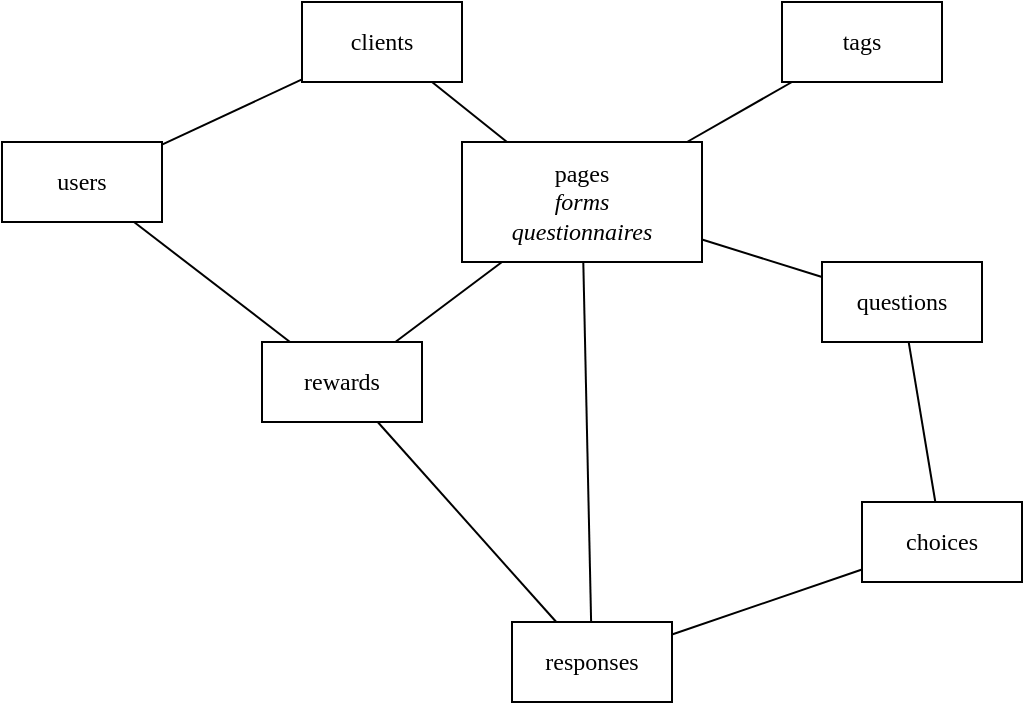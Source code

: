 <mxfile version="15.1.4" type="github" pages="7"><diagram id="DDAMCeywU_3dGlkvHyf0" name="firebase-v1"><mxGraphModel dx="946" dy="646" grid="1" gridSize="10" guides="1" tooltips="1" connect="1" arrows="1" fold="1" page="1" pageScale="1" pageWidth="850" pageHeight="1100" background="#FFFFFF" math="0" shadow="0"><root><mxCell id="0"/><mxCell id="1" parent="0"/><mxCell id="ZU8f28a7_l7UidNgGaAy-1" style="edgeStyle=none;rounded=0;orthogonalLoop=1;jettySize=auto;html=1;fontFamily=SF Mono;endArrow=none;endFill=0;" parent="1" source="ZU8f28a7_l7UidNgGaAy-2" target="ZU8f28a7_l7UidNgGaAy-10" edge="1"><mxGeometry relative="1" as="geometry"/></mxCell><mxCell id="ZU8f28a7_l7UidNgGaAy-2" value="clients" style="rounded=0;whiteSpace=wrap;html=1;fontFamily=SF Mono;" parent="1" vertex="1"><mxGeometry x="240" y="120" width="80" height="40" as="geometry"/></mxCell><mxCell id="ZU8f28a7_l7UidNgGaAy-3" style="rounded=0;orthogonalLoop=1;jettySize=auto;html=1;fontFamily=SF Mono;endArrow=none;endFill=0;" parent="1" source="ZU8f28a7_l7UidNgGaAy-6" target="ZU8f28a7_l7UidNgGaAy-8" edge="1"><mxGeometry relative="1" as="geometry"/></mxCell><mxCell id="ZU8f28a7_l7UidNgGaAy-4" style="edgeStyle=none;rounded=0;orthogonalLoop=1;jettySize=auto;html=1;fontFamily=SF Mono;endArrow=none;endFill=0;" parent="1" source="ZU8f28a7_l7UidNgGaAy-6" target="ZU8f28a7_l7UidNgGaAy-7" edge="1"><mxGeometry relative="1" as="geometry"/></mxCell><mxCell id="ZU8f28a7_l7UidNgGaAy-5" style="edgeStyle=none;rounded=0;orthogonalLoop=1;jettySize=auto;html=1;fontFamily=SF Mono;endArrow=none;endFill=0;" parent="1" source="ZU8f28a7_l7UidNgGaAy-6" target="ZU8f28a7_l7UidNgGaAy-2" edge="1"><mxGeometry relative="1" as="geometry"/></mxCell><mxCell id="ZU8f28a7_l7UidNgGaAy-6" value="pages&lt;br&gt;&lt;i&gt;forms&lt;/i&gt;&lt;br&gt;&lt;i&gt;questionnaires&lt;/i&gt;" style="rounded=0;whiteSpace=wrap;html=1;fontFamily=SF Mono;" parent="1" vertex="1"><mxGeometry x="320" y="190" width="120" height="60" as="geometry"/></mxCell><mxCell id="ZU8f28a7_l7UidNgGaAy-7" value="questions" style="rounded=0;whiteSpace=wrap;html=1;fontFamily=SF Mono;" parent="1" vertex="1"><mxGeometry x="500" y="250" width="80" height="40" as="geometry"/></mxCell><mxCell id="ZU8f28a7_l7UidNgGaAy-8" value="rewards" style="rounded=0;whiteSpace=wrap;html=1;fontFamily=SF Mono;" parent="1" vertex="1"><mxGeometry x="220" y="290" width="80" height="40" as="geometry"/></mxCell><mxCell id="ZU8f28a7_l7UidNgGaAy-9" style="edgeStyle=none;rounded=0;orthogonalLoop=1;jettySize=auto;html=1;fontFamily=SF Mono;endArrow=none;endFill=0;" parent="1" source="ZU8f28a7_l7UidNgGaAy-10" target="ZU8f28a7_l7UidNgGaAy-8" edge="1"><mxGeometry relative="1" as="geometry"/></mxCell><mxCell id="ZU8f28a7_l7UidNgGaAy-10" value="users" style="rounded=0;whiteSpace=wrap;html=1;fontFamily=SF Mono;" parent="1" vertex="1"><mxGeometry x="90" y="190" width="80" height="40" as="geometry"/></mxCell><mxCell id="ZU8f28a7_l7UidNgGaAy-11" style="edgeStyle=none;rounded=0;orthogonalLoop=1;jettySize=auto;html=1;fontFamily=SF Mono;endArrow=none;endFill=0;" parent="1" source="ZU8f28a7_l7UidNgGaAy-12" target="ZU8f28a7_l7UidNgGaAy-7" edge="1"><mxGeometry relative="1" as="geometry"/></mxCell><mxCell id="ZU8f28a7_l7UidNgGaAy-12" value="choices" style="rounded=0;whiteSpace=wrap;html=1;fontFamily=SF Mono;" parent="1" vertex="1"><mxGeometry x="520" y="370" width="80" height="40" as="geometry"/></mxCell><mxCell id="ZU8f28a7_l7UidNgGaAy-13" style="edgeStyle=none;rounded=0;orthogonalLoop=1;jettySize=auto;html=1;fontFamily=SF Mono;endArrow=none;endFill=0;" parent="1" source="ZU8f28a7_l7UidNgGaAy-14" target="ZU8f28a7_l7UidNgGaAy-6" edge="1"><mxGeometry relative="1" as="geometry"/></mxCell><mxCell id="ZU8f28a7_l7UidNgGaAy-14" value="tags" style="rounded=0;whiteSpace=wrap;html=1;fontFamily=SF Mono;" parent="1" vertex="1"><mxGeometry x="480" y="120" width="80" height="40" as="geometry"/></mxCell><mxCell id="ZU8f28a7_l7UidNgGaAy-15" style="edgeStyle=none;rounded=0;orthogonalLoop=1;jettySize=auto;html=1;fontFamily=SF Mono;endArrow=none;endFill=0;" parent="1" source="ZU8f28a7_l7UidNgGaAy-18" target="ZU8f28a7_l7UidNgGaAy-12" edge="1"><mxGeometry relative="1" as="geometry"/></mxCell><mxCell id="ZU8f28a7_l7UidNgGaAy-16" style="edgeStyle=none;rounded=0;orthogonalLoop=1;jettySize=auto;html=1;fontFamily=SF Mono;endArrow=none;endFill=0;" parent="1" source="ZU8f28a7_l7UidNgGaAy-18" target="ZU8f28a7_l7UidNgGaAy-6" edge="1"><mxGeometry relative="1" as="geometry"/></mxCell><mxCell id="ZU8f28a7_l7UidNgGaAy-17" style="edgeStyle=none;rounded=0;orthogonalLoop=1;jettySize=auto;html=1;fontFamily=SF Mono;endArrow=none;endFill=0;" parent="1" source="ZU8f28a7_l7UidNgGaAy-18" target="ZU8f28a7_l7UidNgGaAy-8" edge="1"><mxGeometry relative="1" as="geometry"/></mxCell><mxCell id="ZU8f28a7_l7UidNgGaAy-18" value="responses" style="rounded=0;whiteSpace=wrap;html=1;fontFamily=SF Mono;" parent="1" vertex="1"><mxGeometry x="345" y="430" width="80" height="40" as="geometry"/></mxCell></root></mxGraphModel></diagram><diagram id="xIMoIX6vQ8cecxuzU1E8" name="prop-sheet-straight"><mxGraphModel dx="946" dy="646" grid="1" gridSize="10" guides="1" tooltips="1" connect="1" arrows="1" fold="1" page="1" pageScale="1" pageWidth="850" pageHeight="1100" math="0" shadow="0"><root><mxCell id="E-c4d3bsg-4Vx-NA9pgp-0"/><mxCell id="E-c4d3bsg-4Vx-NA9pgp-1" parent="E-c4d3bsg-4Vx-NA9pgp-0"/><mxCell id="E-c4d3bsg-4Vx-NA9pgp-20" value="Legend" style="rounded=0;whiteSpace=wrap;html=1;fontFamily=SF Mono;fillColor=none;labelPosition=center;verticalLabelPosition=top;align=left;verticalAlign=bottom;" parent="E-c4d3bsg-4Vx-NA9pgp-1" vertex="1"><mxGeometry x="140" y="160" width="720" height="40" as="geometry"/></mxCell><mxCell id="E-c4d3bsg-4Vx-NA9pgp-18" value="collection" style="rounded=0;whiteSpace=wrap;html=1;fontFamily=SF Mono;" parent="E-c4d3bsg-4Vx-NA9pgp-1" vertex="1"><mxGeometry x="150" y="170" width="100" height="20" as="geometry"/></mxCell><mxCell id="E-c4d3bsg-4Vx-NA9pgp-19" value="enumeration" style="rounded=0;whiteSpace=wrap;html=1;fontFamily=SF Mono;fillColor=#dae8fc;strokeColor=#6c8ebf;" parent="E-c4d3bsg-4Vx-NA9pgp-1" vertex="1"><mxGeometry x="270" y="170" width="100" height="20" as="geometry"/></mxCell><mxCell id="E-c4d3bsg-4Vx-NA9pgp-22" value="forms" style="swimlane;fontStyle=0;childLayout=stackLayout;horizontal=1;startSize=26;horizontalStack=0;resizeParent=1;resizeParentMax=0;resizeLast=0;collapsible=1;marginBottom=0;fontFamily=SF Mono;" parent="E-c4d3bsg-4Vx-NA9pgp-1" vertex="1"><mxGeometry x="680" y="260" width="160" height="546" as="geometry"><mxRectangle x="240" y="150" width="60" height="26" as="alternateBounds"/></mxGeometry></mxCell><mxCell id="E-c4d3bsg-4Vx-NA9pgp-26" value="client" style="text;strokeColor=#d79b00;align=left;verticalAlign=top;spacingLeft=4;spacingRight=4;overflow=hidden;rotatable=0;points=[[0,0.5],[1,0.5]];portConstraint=eastwest;fontFamily=SF Mono;fillColor=#ffe6cc;" parent="E-c4d3bsg-4Vx-NA9pgp-22" vertex="1"><mxGeometry y="26" width="160" height="26" as="geometry"/></mxCell><mxCell id="E-c4d3bsg-4Vx-NA9pgp-37" value="questions" style="text;strokeColor=#d79b00;align=left;verticalAlign=top;spacingLeft=4;spacingRight=4;overflow=hidden;rotatable=0;points=[[0,0.5],[1,0.5]];portConstraint=eastwest;fontFamily=SF Mono;fillColor=#ffe6cc;" parent="E-c4d3bsg-4Vx-NA9pgp-22" vertex="1"><mxGeometry y="52" width="160" height="26" as="geometry"/></mxCell><mxCell id="E-c4d3bsg-4Vx-NA9pgp-23" value="archive" style="text;align=left;verticalAlign=top;spacingLeft=4;spacingRight=4;overflow=hidden;rotatable=0;points=[[0,0.5],[1,0.5]];portConstraint=eastwest;fontFamily=SF Mono;fillColor=#e1d5e7;strokeColor=#9673a6;" parent="E-c4d3bsg-4Vx-NA9pgp-22" vertex="1"><mxGeometry y="78" width="160" height="26" as="geometry"/></mxCell><mxCell id="E-c4d3bsg-4Vx-NA9pgp-24" value="backgroundImage" style="text;strokeColor=#666666;align=left;verticalAlign=top;spacingLeft=4;spacingRight=4;overflow=hidden;rotatable=0;points=[[0,0.5],[1,0.5]];portConstraint=eastwest;fontFamily=SF Mono;fillColor=#f5f5f5;fontColor=#333333;" parent="E-c4d3bsg-4Vx-NA9pgp-22" vertex="1"><mxGeometry y="104" width="160" height="26" as="geometry"/></mxCell><mxCell id="E-c4d3bsg-4Vx-NA9pgp-25" value="campaign" style="text;strokeColor=#666666;align=left;verticalAlign=top;spacingLeft=4;spacingRight=4;overflow=hidden;rotatable=0;points=[[0,0.5],[1,0.5]];portConstraint=eastwest;fontFamily=SF Mono;fillColor=#f5f5f5;fontColor=#333333;" parent="E-c4d3bsg-4Vx-NA9pgp-22" vertex="1"><mxGeometry y="130" width="160" height="26" as="geometry"/></mxCell><mxCell id="E-c4d3bsg-4Vx-NA9pgp-27" value="coverImage" style="text;strokeColor=#666666;align=left;verticalAlign=top;spacingLeft=4;spacingRight=4;overflow=hidden;rotatable=0;points=[[0,0.5],[1,0.5]];portConstraint=eastwest;fontFamily=SF Mono;fillColor=#f5f5f5;fontColor=#333333;" parent="E-c4d3bsg-4Vx-NA9pgp-22" vertex="1"><mxGeometry y="156" width="160" height="26" as="geometry"/></mxCell><mxCell id="E-c4d3bsg-4Vx-NA9pgp-31" value="description" style="text;strokeColor=#666666;align=left;verticalAlign=top;spacingLeft=4;spacingRight=4;overflow=hidden;rotatable=0;points=[[0,0.5],[1,0.5]];portConstraint=eastwest;fontFamily=SF Mono;fillColor=#f5f5f5;fontColor=#333333;" parent="E-c4d3bsg-4Vx-NA9pgp-22" vertex="1"><mxGeometry y="182" width="160" height="26" as="geometry"/></mxCell><mxCell id="E-c4d3bsg-4Vx-NA9pgp-28" value="createdAt" style="text;strokeColor=#666666;align=left;verticalAlign=top;spacingLeft=4;spacingRight=4;overflow=hidden;rotatable=0;points=[[0,0.5],[1,0.5]];portConstraint=eastwest;fontFamily=SF Mono;fillColor=#f5f5f5;fontColor=#333333;" parent="E-c4d3bsg-4Vx-NA9pgp-22" vertex="1"><mxGeometry y="208" width="160" height="26" as="geometry"/></mxCell><mxCell id="E-c4d3bsg-4Vx-NA9pgp-29" value="createdBy" style="text;strokeColor=#d79b00;align=left;verticalAlign=top;spacingLeft=4;spacingRight=4;overflow=hidden;rotatable=0;points=[[0,0.5],[1,0.5]];portConstraint=eastwest;fontFamily=SF Mono;fillColor=#ffe6cc;" parent="E-c4d3bsg-4Vx-NA9pgp-22" vertex="1"><mxGeometry y="234" width="160" height="26" as="geometry"/></mxCell><mxCell id="E-c4d3bsg-4Vx-NA9pgp-32" value="modifiedAt" style="text;strokeColor=#666666;align=left;verticalAlign=top;spacingLeft=4;spacingRight=4;overflow=hidden;rotatable=0;points=[[0,0.5],[1,0.5]];portConstraint=eastwest;fontFamily=SF Mono;fillColor=#f5f5f5;fontColor=#333333;" parent="E-c4d3bsg-4Vx-NA9pgp-22" vertex="1"><mxGeometry y="260" width="160" height="26" as="geometry"/></mxCell><mxCell id="E-c4d3bsg-4Vx-NA9pgp-33" value="modifiedBy" style="text;strokeColor=#d79b00;align=left;verticalAlign=top;spacingLeft=4;spacingRight=4;overflow=hidden;rotatable=0;points=[[0,0.5],[1,0.5]];portConstraint=eastwest;fontFamily=SF Mono;fillColor=#ffe6cc;" parent="E-c4d3bsg-4Vx-NA9pgp-22" vertex="1"><mxGeometry y="286" width="160" height="26" as="geometry"/></mxCell><mxCell id="E-c4d3bsg-4Vx-NA9pgp-34" value="name" style="text;strokeColor=#666666;align=left;verticalAlign=top;spacingLeft=4;spacingRight=4;overflow=hidden;rotatable=0;points=[[0,0.5],[1,0.5]];portConstraint=eastwest;fontFamily=SF Mono;fillColor=#f5f5f5;fontColor=#333333;" parent="E-c4d3bsg-4Vx-NA9pgp-22" vertex="1"><mxGeometry y="312" width="160" height="26" as="geometry"/></mxCell><mxCell id="E-c4d3bsg-4Vx-NA9pgp-30" value="rewards" style="text;strokeColor=#d79b00;align=left;verticalAlign=top;spacingLeft=4;spacingRight=4;overflow=hidden;rotatable=0;points=[[0,0.5],[1,0.5]];portConstraint=eastwest;fontFamily=SF Mono;fillColor=#ffe6cc;" parent="E-c4d3bsg-4Vx-NA9pgp-22" vertex="1"><mxGeometry y="338" width="160" height="26" as="geometry"/></mxCell><mxCell id="E-c4d3bsg-4Vx-NA9pgp-35" value="primaryColor" style="text;strokeColor=#82b366;align=left;verticalAlign=top;spacingLeft=4;spacingRight=4;overflow=hidden;rotatable=0;points=[[0,0.5],[1,0.5]];portConstraint=eastwest;fontFamily=SF Mono;fillColor=#d5e8d4;" parent="E-c4d3bsg-4Vx-NA9pgp-22" vertex="1"><mxGeometry y="364" width="160" height="26" as="geometry"/></mxCell><mxCell id="E-c4d3bsg-4Vx-NA9pgp-36" value="published" style="text;strokeColor=#9673a6;align=left;verticalAlign=top;spacingLeft=4;spacingRight=4;overflow=hidden;rotatable=0;points=[[0,0.5],[1,0.5]];portConstraint=eastwest;fontFamily=SF Mono;fillColor=#e1d5e7;" parent="E-c4d3bsg-4Vx-NA9pgp-22" vertex="1"><mxGeometry y="390" width="160" height="26" as="geometry"/></mxCell><mxCell id="E-c4d3bsg-4Vx-NA9pgp-38" value="requireVerifiedUser" style="text;strokeColor=#9673a6;align=left;verticalAlign=top;spacingLeft=4;spacingRight=4;overflow=hidden;rotatable=0;points=[[0,0.5],[1,0.5]];portConstraint=eastwest;fontFamily=SF Mono;fillColor=#e1d5e7;" parent="E-c4d3bsg-4Vx-NA9pgp-22" vertex="1"><mxGeometry y="416" width="160" height="26" as="geometry"/></mxCell><mxCell id="E-c4d3bsg-4Vx-NA9pgp-40" value="tags" style="text;strokeColor=#82b366;align=left;verticalAlign=top;spacingLeft=4;spacingRight=4;overflow=hidden;rotatable=0;points=[[0,0.5],[1,0.5]];portConstraint=eastwest;fontFamily=SF Mono;fillColor=#d5e8d4;" parent="E-c4d3bsg-4Vx-NA9pgp-22" vertex="1"><mxGeometry y="442" width="160" height="26" as="geometry"/></mxCell><mxCell id="E-c4d3bsg-4Vx-NA9pgp-41" value="thanks" style="text;strokeColor=#666666;align=left;verticalAlign=top;spacingLeft=4;spacingRight=4;overflow=hidden;rotatable=0;points=[[0,0.5],[1,0.5]];portConstraint=eastwest;fontFamily=SF Mono;fillColor=#f5f5f5;fontColor=#333333;" parent="E-c4d3bsg-4Vx-NA9pgp-22" vertex="1"><mxGeometry y="468" width="160" height="26" as="geometry"/></mxCell><mxCell id="E-c4d3bsg-4Vx-NA9pgp-42" value="thanksImage" style="text;strokeColor=#666666;align=left;verticalAlign=top;spacingLeft=4;spacingRight=4;overflow=hidden;rotatable=0;points=[[0,0.5],[1,0.5]];portConstraint=eastwest;fontFamily=SF Mono;fillColor=#f5f5f5;fontColor=#333333;" parent="E-c4d3bsg-4Vx-NA9pgp-22" vertex="1"><mxGeometry y="494" width="160" height="26" as="geometry"/></mxCell><mxCell id="E-c4d3bsg-4Vx-NA9pgp-39" value="thanksTitle" style="text;strokeColor=#666666;align=left;verticalAlign=top;spacingLeft=4;spacingRight=4;overflow=hidden;rotatable=0;points=[[0,0.5],[1,0.5]];portConstraint=eastwest;fontFamily=SF Mono;fillColor=#f5f5f5;fontColor=#333333;" parent="E-c4d3bsg-4Vx-NA9pgp-22" vertex="1"><mxGeometry y="520" width="160" height="26" as="geometry"/></mxCell><mxCell id="E-c4d3bsg-4Vx-NA9pgp-43" value="questions" style="swimlane;fontStyle=0;childLayout=stackLayout;horizontal=1;startSize=26;horizontalStack=0;resizeParent=1;resizeParentMax=0;resizeLast=0;collapsible=1;marginBottom=0;fontFamily=SF Mono;" parent="E-c4d3bsg-4Vx-NA9pgp-1" vertex="1"><mxGeometry x="860" y="403" width="140" height="260" as="geometry"><mxRectangle x="240" y="150" width="60" height="26" as="alternateBounds"/></mxGeometry></mxCell><mxCell id="E-c4d3bsg-4Vx-NA9pgp-46" value="choices" style="text;strokeColor=#d79b00;align=left;verticalAlign=top;spacingLeft=4;spacingRight=4;overflow=hidden;rotatable=0;points=[[0,0.5],[1,0.5]];portConstraint=eastwest;fontFamily=SF Mono;fillColor=#ffe6cc;" parent="E-c4d3bsg-4Vx-NA9pgp-43" vertex="1"><mxGeometry y="26" width="140" height="26" as="geometry"/></mxCell><mxCell id="E-c4d3bsg-4Vx-NA9pgp-45" value="axisLabels" style="text;strokeColor=#82b366;align=left;verticalAlign=top;spacingLeft=4;spacingRight=4;overflow=hidden;rotatable=0;points=[[0,0.5],[1,0.5]];portConstraint=eastwest;fontFamily=SF Mono;fillColor=#d5e8d4;" parent="E-c4d3bsg-4Vx-NA9pgp-43" vertex="1"><mxGeometry y="52" width="140" height="26" as="geometry"/></mxCell><mxCell id="E-c4d3bsg-4Vx-NA9pgp-47" value="description" style="text;strokeColor=#666666;align=left;verticalAlign=top;spacingLeft=4;spacingRight=4;overflow=hidden;rotatable=0;points=[[0,0.5],[1,0.5]];portConstraint=eastwest;fontFamily=SF Mono;fillColor=#f5f5f5;fontColor=#333333;" parent="E-c4d3bsg-4Vx-NA9pgp-43" vertex="1"><mxGeometry y="78" width="140" height="26" as="geometry"/></mxCell><mxCell id="E-c4d3bsg-4Vx-NA9pgp-48" value="id" style="text;strokeColor=#666666;align=left;verticalAlign=top;spacingLeft=4;spacingRight=4;overflow=hidden;rotatable=0;points=[[0,0.5],[1,0.5]];portConstraint=eastwest;fontFamily=SF Mono;fillColor=#f5f5f5;fontColor=#333333;" parent="E-c4d3bsg-4Vx-NA9pgp-43" vertex="1"><mxGeometry y="104" width="140" height="26" as="geometry"/></mxCell><mxCell id="E-c4d3bsg-4Vx-NA9pgp-49" value="imageUpload" style="text;strokeColor=#666666;align=left;verticalAlign=top;spacingLeft=4;spacingRight=4;overflow=hidden;rotatable=0;points=[[0,0.5],[1,0.5]];portConstraint=eastwest;fontFamily=SF Mono;fillColor=#f5f5f5;fontColor=#333333;" parent="E-c4d3bsg-4Vx-NA9pgp-43" vertex="1"><mxGeometry y="130" width="140" height="26" as="geometry"/></mxCell><mxCell id="E-c4d3bsg-4Vx-NA9pgp-51" value="textAnswer" style="text;strokeColor=#666666;align=left;verticalAlign=top;spacingLeft=4;spacingRight=4;overflow=hidden;rotatable=0;points=[[0,0.5],[1,0.5]];portConstraint=eastwest;fontFamily=SF Mono;fillColor=#f5f5f5;fontColor=#333333;" parent="E-c4d3bsg-4Vx-NA9pgp-43" vertex="1"><mxGeometry y="156" width="140" height="26" as="geometry"/></mxCell><mxCell id="E-c4d3bsg-4Vx-NA9pgp-44" value="answerType" style="text;align=left;verticalAlign=top;spacingLeft=4;spacingRight=4;overflow=hidden;rotatable=0;points=[[0,0.5],[1,0.5]];portConstraint=eastwest;fontFamily=SF Mono;fillColor=#dae8fc;strokeColor=#6c8ebf;" parent="E-c4d3bsg-4Vx-NA9pgp-43" vertex="1"><mxGeometry y="182" width="140" height="26" as="geometry"/></mxCell><mxCell id="E-c4d3bsg-4Vx-NA9pgp-50" value="text" style="text;strokeColor=#666666;align=left;verticalAlign=top;spacingLeft=4;spacingRight=4;overflow=hidden;rotatable=0;points=[[0,0.5],[1,0.5]];portConstraint=eastwest;fontFamily=SF Mono;fillColor=#f5f5f5;fontColor=#333333;" parent="E-c4d3bsg-4Vx-NA9pgp-43" vertex="1"><mxGeometry y="208" width="140" height="26" as="geometry"/></mxCell><mxCell id="E-c4d3bsg-4Vx-NA9pgp-52" value="widget" style="text;strokeColor=#6c8ebf;align=left;verticalAlign=top;spacingLeft=4;spacingRight=4;overflow=hidden;rotatable=0;points=[[0,0.5],[1,0.5]];portConstraint=eastwest;fontFamily=SF Mono;fillColor=#dae8fc;" parent="E-c4d3bsg-4Vx-NA9pgp-43" vertex="1"><mxGeometry y="234" width="140" height="26" as="geometry"/></mxCell><mxCell id="E-c4d3bsg-4Vx-NA9pgp-64" value="choices" style="swimlane;fontStyle=0;childLayout=stackLayout;horizontal=1;startSize=26;horizontalStack=0;resizeParent=1;resizeParentMax=0;resizeLast=0;collapsible=1;marginBottom=0;fontFamily=SF Mono;" parent="E-c4d3bsg-4Vx-NA9pgp-1" vertex="1"><mxGeometry x="1030" y="390" width="80" height="104" as="geometry"><mxRectangle x="240" y="150" width="60" height="26" as="alternateBounds"/></mxGeometry></mxCell><mxCell id="E-c4d3bsg-4Vx-NA9pgp-65" value="id" style="text;align=left;verticalAlign=top;spacingLeft=4;spacingRight=4;overflow=hidden;rotatable=0;points=[[0,0.5],[1,0.5]];portConstraint=eastwest;fontFamily=SF Mono;fillColor=#f5f5f5;strokeColor=#666666;fontColor=#333333;" parent="E-c4d3bsg-4Vx-NA9pgp-64" vertex="1"><mxGeometry y="26" width="80" height="26" as="geometry"/></mxCell><mxCell id="E-c4d3bsg-4Vx-NA9pgp-66" value="image" style="text;strokeColor=#666666;align=left;verticalAlign=top;spacingLeft=4;spacingRight=4;overflow=hidden;rotatable=0;points=[[0,0.5],[1,0.5]];portConstraint=eastwest;fontFamily=SF Mono;fillColor=#f5f5f5;fontColor=#333333;" parent="E-c4d3bsg-4Vx-NA9pgp-64" vertex="1"><mxGeometry y="52" width="80" height="26" as="geometry"/></mxCell><mxCell id="E-c4d3bsg-4Vx-NA9pgp-67" value="name" style="text;strokeColor=#666666;align=left;verticalAlign=top;spacingLeft=4;spacingRight=4;overflow=hidden;rotatable=0;points=[[0,0.5],[1,0.5]];portConstraint=eastwest;fontFamily=SF Mono;fillColor=#f5f5f5;fontColor=#333333;" parent="E-c4d3bsg-4Vx-NA9pgp-64" vertex="1"><mxGeometry y="78" width="80" height="26" as="geometry"/></mxCell><mxCell id="E-c4d3bsg-4Vx-NA9pgp-96" style="rounded=0;orthogonalLoop=1;jettySize=auto;html=1;exitX=1;exitY=0.5;exitDx=0;exitDy=0;fontFamily=SF Mono;startArrow=none;startFill=0;endArrow=blockThin;endFill=1;" parent="E-c4d3bsg-4Vx-NA9pgp-1" source="E-c4d3bsg-4Vx-NA9pgp-46" target="E-c4d3bsg-4Vx-NA9pgp-64" edge="1"><mxGeometry relative="1" as="geometry"/></mxCell><mxCell id="E-c4d3bsg-4Vx-NA9pgp-97" style="rounded=0;orthogonalLoop=1;jettySize=auto;html=1;exitX=0;exitY=0.5;exitDx=0;exitDy=0;fontFamily=SF Mono;startArrow=blockThin;startFill=1;endArrow=blockThin;endFill=1;entryX=1;entryY=0.5;entryDx=0;entryDy=0;" parent="E-c4d3bsg-4Vx-NA9pgp-1" source="E-c4d3bsg-4Vx-NA9pgp-26" target="E-c4d3bsg-4Vx-NA9pgp-3" edge="1"><mxGeometry relative="1" as="geometry"/></mxCell><mxCell id="rE525xoiHs8YihGi35GB-57" style="rounded=0;orthogonalLoop=1;jettySize=auto;html=1;exitX=0;exitY=0.5;exitDx=0;exitDy=0;fontFamily=SF Mono;startArrow=none;startFill=0;endArrow=blockThin;endFill=1;" parent="E-c4d3bsg-4Vx-NA9pgp-1" source="rE525xoiHs8YihGi35GB-0" target="rE525xoiHs8YihGi35GB-19" edge="1"><mxGeometry relative="1" as="geometry"/></mxCell><mxCell id="rE525xoiHs8YihGi35GB-0" value="responses" style="swimlane;fontStyle=0;childLayout=stackLayout;horizontal=1;startSize=26;horizontalStack=0;resizeParent=1;resizeParentMax=0;resizeLast=0;collapsible=1;marginBottom=0;fontFamily=SF Mono;" parent="E-c4d3bsg-4Vx-NA9pgp-1" vertex="1"><mxGeometry x="260" y="240" width="140" height="234" as="geometry"><mxRectangle x="240" y="150" width="60" height="26" as="alternateBounds"/></mxGeometry></mxCell><mxCell id="rE525xoiHs8YihGi35GB-1" value="client" style="text;align=left;verticalAlign=top;spacingLeft=4;spacingRight=4;overflow=hidden;rotatable=0;points=[[0,0.5],[1,0.5]];portConstraint=eastwest;fontFamily=SF Mono;fillColor=#ffe6cc;strokeColor=#d79b00;" parent="rE525xoiHs8YihGi35GB-0" vertex="1"><mxGeometry y="26" width="140" height="26" as="geometry"/></mxCell><mxCell id="rE525xoiHs8YihGi35GB-7" value="answers" style="text;strokeColor=#d79b00;align=left;verticalAlign=top;spacingLeft=4;spacingRight=4;overflow=hidden;rotatable=0;points=[[0,0.5],[1,0.5]];portConstraint=eastwest;fontFamily=SF Mono;fillColor=#ffe6cc;" parent="rE525xoiHs8YihGi35GB-0" vertex="1"><mxGeometry y="52" width="140" height="26" as="geometry"/></mxCell><mxCell id="rE525xoiHs8YihGi35GB-2" value="createdAt" style="text;strokeColor=#666666;align=left;verticalAlign=top;spacingLeft=4;spacingRight=4;overflow=hidden;rotatable=0;points=[[0,0.5],[1,0.5]];portConstraint=eastwest;fontFamily=SF Mono;fillColor=#f5f5f5;fontColor=#333333;" parent="rE525xoiHs8YihGi35GB-0" vertex="1"><mxGeometry y="78" width="140" height="26" as="geometry"/></mxCell><mxCell id="rE525xoiHs8YihGi35GB-3" value="createdBy" style="text;strokeColor=#d79b00;align=left;verticalAlign=top;spacingLeft=4;spacingRight=4;overflow=hidden;rotatable=0;points=[[0,0.5],[1,0.5]];portConstraint=eastwest;fontFamily=SF Mono;fillColor=#ffe6cc;" parent="rE525xoiHs8YihGi35GB-0" vertex="1"><mxGeometry y="104" width="140" height="26" as="geometry"/></mxCell><mxCell id="rE525xoiHs8YihGi35GB-4" value="initialized" style="text;strokeColor=#82b366;align=left;verticalAlign=top;spacingLeft=4;spacingRight=4;overflow=hidden;rotatable=0;points=[[0,0.5],[1,0.5]];portConstraint=eastwest;fontFamily=SF Mono;fillColor=#d5e8d4;" parent="rE525xoiHs8YihGi35GB-0" vertex="1"><mxGeometry y="130" width="140" height="26" as="geometry"/></mxCell><mxCell id="rE525xoiHs8YihGi35GB-6" value="form" style="text;strokeColor=#d79b00;align=left;verticalAlign=top;spacingLeft=4;spacingRight=4;overflow=hidden;rotatable=0;points=[[0,0.5],[1,0.5]];portConstraint=eastwest;fontFamily=SF Mono;fillColor=#ffe6cc;" parent="rE525xoiHs8YihGi35GB-0" vertex="1"><mxGeometry y="156" width="140" height="26" as="geometry"/></mxCell><mxCell id="rE525xoiHs8YihGi35GB-8" value="claim" style="text;strokeColor=#d79b00;align=left;verticalAlign=top;spacingLeft=4;spacingRight=4;overflow=hidden;rotatable=0;points=[[0,0.5],[1,0.5]];portConstraint=eastwest;fontFamily=SF Mono;fillColor=#ffe6cc;" parent="rE525xoiHs8YihGi35GB-0" vertex="1"><mxGeometry y="182" width="140" height="26" as="geometry"/></mxCell><mxCell id="rE525xoiHs8YihGi35GB-5" value="reward" style="text;strokeColor=#d79b00;align=left;verticalAlign=top;spacingLeft=4;spacingRight=4;overflow=hidden;rotatable=0;points=[[0,0.5],[1,0.5]];portConstraint=eastwest;fontFamily=SF Mono;fillColor=#ffe6cc;" parent="rE525xoiHs8YihGi35GB-0" vertex="1"><mxGeometry y="208" width="140" height="26" as="geometry"/></mxCell><mxCell id="rE525xoiHs8YihGi35GB-9" value="answers" style="swimlane;fontStyle=0;childLayout=stackLayout;horizontal=1;startSize=26;horizontalStack=0;resizeParent=1;resizeParentMax=0;resizeLast=0;collapsible=1;marginBottom=0;fontFamily=SF Mono;" parent="E-c4d3bsg-4Vx-NA9pgp-1" vertex="1"><mxGeometry x="100" y="240" width="100" height="104" as="geometry"><mxRectangle x="240" y="150" width="60" height="26" as="alternateBounds"/></mxGeometry></mxCell><mxCell id="rE525xoiHs8YihGi35GB-10" value="choice" style="text;align=left;verticalAlign=top;spacingLeft=4;spacingRight=4;overflow=hidden;rotatable=0;points=[[0,0.5],[1,0.5]];portConstraint=eastwest;fontFamily=SF Mono;fillColor=#ffe6cc;strokeColor=#d79b00;" parent="rE525xoiHs8YihGi35GB-9" vertex="1"><mxGeometry y="26" width="100" height="26" as="geometry"/></mxCell><mxCell id="rE525xoiHs8YihGi35GB-11" value="question" style="text;strokeColor=#d79b00;align=left;verticalAlign=top;spacingLeft=4;spacingRight=4;overflow=hidden;rotatable=0;points=[[0,0.5],[1,0.5]];portConstraint=eastwest;fontFamily=SF Mono;fillColor=#ffe6cc;" parent="rE525xoiHs8YihGi35GB-9" vertex="1"><mxGeometry y="52" width="100" height="26" as="geometry"/></mxCell><mxCell id="rE525xoiHs8YihGi35GB-12" value="value?" style="text;strokeColor=#666666;align=left;verticalAlign=top;spacingLeft=4;spacingRight=4;overflow=hidden;rotatable=0;points=[[0,0.5],[1,0.5]];portConstraint=eastwest;fontFamily=SF Mono;fillColor=#f5f5f5;fontColor=#333333;" parent="rE525xoiHs8YihGi35GB-9" vertex="1"><mxGeometry y="78" width="100" height="26" as="geometry"/></mxCell><mxCell id="rE525xoiHs8YihGi35GB-18" style="rounded=0;orthogonalLoop=1;jettySize=auto;html=1;exitX=0;exitY=0.5;exitDx=0;exitDy=0;fontFamily=SF Mono;startArrow=none;startFill=0;endArrow=blockThin;endFill=1;" parent="E-c4d3bsg-4Vx-NA9pgp-1" source="rE525xoiHs8YihGi35GB-7" target="rE525xoiHs8YihGi35GB-9" edge="1"><mxGeometry relative="1" as="geometry"/></mxCell><mxCell id="rE525xoiHs8YihGi35GB-19" value="users" style="swimlane;fontStyle=0;childLayout=stackLayout;horizontal=1;startSize=26;horizontalStack=0;resizeParent=1;resizeParentMax=0;resizeLast=0;collapsible=1;marginBottom=0;fontFamily=SF Mono;" parent="E-c4d3bsg-4Vx-NA9pgp-1" vertex="1"><mxGeometry x="30" y="468" width="140" height="130" as="geometry"><mxRectangle x="240" y="150" width="60" height="26" as="alternateBounds"/></mxGeometry></mxCell><mxCell id="rE525xoiHs8YihGi35GB-20" value="avatar" style="text;align=left;verticalAlign=top;spacingLeft=4;spacingRight=4;overflow=hidden;rotatable=0;points=[[0,0.5],[1,0.5]];portConstraint=eastwest;fontFamily=SF Mono;fillColor=#f5f5f5;strokeColor=#666666;fontColor=#333333;" parent="rE525xoiHs8YihGi35GB-19" vertex="1"><mxGeometry y="26" width="140" height="26" as="geometry"/></mxCell><mxCell id="rE525xoiHs8YihGi35GB-21" value="email" style="text;strokeColor=#666666;align=left;verticalAlign=top;spacingLeft=4;spacingRight=4;overflow=hidden;rotatable=0;points=[[0,0.5],[1,0.5]];portConstraint=eastwest;fontFamily=SF Mono;fillColor=#f5f5f5;fontColor=#333333;" parent="rE525xoiHs8YihGi35GB-19" vertex="1"><mxGeometry y="52" width="140" height="26" as="geometry"/></mxCell><mxCell id="rE525xoiHs8YihGi35GB-29" value="name" style="text;strokeColor=#666666;align=left;verticalAlign=top;spacingLeft=4;spacingRight=4;overflow=hidden;rotatable=0;points=[[0,0.5],[1,0.5]];portConstraint=eastwest;fontFamily=SF Mono;fillColor=#f5f5f5;fontColor=#333333;" parent="rE525xoiHs8YihGi35GB-19" vertex="1"><mxGeometry y="78" width="140" height="26" as="geometry"/></mxCell><mxCell id="rE525xoiHs8YihGi35GB-22" value="claims?" style="text;strokeColor=#d79b00;align=left;verticalAlign=top;spacingLeft=4;spacingRight=4;overflow=hidden;rotatable=0;points=[[0,0.5],[1,0.5]];portConstraint=eastwest;fontFamily=SF Mono;fillColor=#ffe6cc;" parent="rE525xoiHs8YihGi35GB-19" vertex="1"><mxGeometry y="104" width="140" height="26" as="geometry"/></mxCell><mxCell id="rE525xoiHs8YihGi35GB-30" style="rounded=0;orthogonalLoop=1;jettySize=auto;html=1;exitX=1;exitY=0.5;exitDx=0;exitDy=0;fontFamily=SF Mono;startArrow=none;startFill=0;endArrow=blockThin;endFill=1;" parent="E-c4d3bsg-4Vx-NA9pgp-1" source="rE525xoiHs8YihGi35GB-1" target="E-c4d3bsg-4Vx-NA9pgp-2" edge="1"><mxGeometry relative="1" as="geometry"/></mxCell><mxCell id="rE525xoiHs8YihGi35GB-32" style="rounded=0;orthogonalLoop=1;jettySize=auto;html=1;exitX=1;exitY=0.5;exitDx=0;exitDy=0;fontFamily=SF Mono;startArrow=none;startFill=0;endArrow=blockThin;endFill=1;" parent="E-c4d3bsg-4Vx-NA9pgp-1" source="rE525xoiHs8YihGi35GB-22" target="rE525xoiHs8YihGi35GB-23" edge="1"><mxGeometry relative="1" as="geometry"/></mxCell><mxCell id="rE525xoiHs8YihGi35GB-33" value="answerType" style="swimlane;fontStyle=0;childLayout=stackLayout;horizontal=1;startSize=26;horizontalStack=0;resizeParent=1;resizeParentMax=0;resizeLast=0;collapsible=1;marginBottom=0;fontFamily=SF Mono;fillColor=#dae8fc;strokeColor=#6c8ebf;" parent="E-c4d3bsg-4Vx-NA9pgp-1" vertex="1"><mxGeometry x="1030" y="533" width="120" height="130" as="geometry"><mxRectangle x="240" y="150" width="60" height="26" as="alternateBounds"/></mxGeometry></mxCell><mxCell id="rE525xoiHs8YihGi35GB-34" value="Single rating" style="text;align=left;verticalAlign=top;spacingLeft=4;spacingRight=4;overflow=hidden;rotatable=0;points=[[0,0.5],[1,0.5]];portConstraint=eastwest;fontFamily=SF Mono;fillColor=#f5f5f5;strokeColor=#666666;fontColor=#333333;" parent="rE525xoiHs8YihGi35GB-33" vertex="1"><mxGeometry y="26" width="120" height="26" as="geometry"/></mxCell><mxCell id="rE525xoiHs8YihGi35GB-35" value="Multi rating" style="text;strokeColor=#666666;align=left;verticalAlign=top;spacingLeft=4;spacingRight=4;overflow=hidden;rotatable=0;points=[[0,0.5],[1,0.5]];portConstraint=eastwest;fontFamily=SF Mono;fillColor=#f5f5f5;fontColor=#333333;" parent="rE525xoiHs8YihGi35GB-33" vertex="1"><mxGeometry y="52" width="120" height="26" as="geometry"/></mxCell><mxCell id="rE525xoiHs8YihGi35GB-36" value="Single choice" style="text;strokeColor=#666666;align=left;verticalAlign=top;spacingLeft=4;spacingRight=4;overflow=hidden;rotatable=0;points=[[0,0.5],[1,0.5]];portConstraint=eastwest;fontFamily=SF Mono;fillColor=#f5f5f5;fontColor=#333333;" parent="rE525xoiHs8YihGi35GB-33" vertex="1"><mxGeometry y="78" width="120" height="26" as="geometry"/></mxCell><mxCell id="rE525xoiHs8YihGi35GB-37" value="Multi choice" style="text;strokeColor=#666666;align=left;verticalAlign=top;spacingLeft=4;spacingRight=4;overflow=hidden;rotatable=0;points=[[0,0.5],[1,0.5]];portConstraint=eastwest;fontFamily=SF Mono;fillColor=#f5f5f5;fontColor=#333333;" parent="rE525xoiHs8YihGi35GB-33" vertex="1"><mxGeometry y="104" width="120" height="26" as="geometry"/></mxCell><mxCell id="rE525xoiHs8YihGi35GB-43" style="rounded=0;orthogonalLoop=1;jettySize=auto;html=1;fontFamily=SF Mono;startArrow=none;startFill=0;endArrow=blockThin;endFill=1;" parent="E-c4d3bsg-4Vx-NA9pgp-1" source="rE525xoiHs8YihGi35GB-40" target="E-c4d3bsg-4Vx-NA9pgp-12" edge="1"><mxGeometry relative="1" as="geometry"/></mxCell><mxCell id="rE525xoiHs8YihGi35GB-44" style="rounded=0;orthogonalLoop=1;jettySize=auto;html=1;exitX=1;exitY=0.5;exitDx=0;exitDy=0;fontFamily=SF Mono;startArrow=none;startFill=0;endArrow=blockThin;endFill=1;" parent="E-c4d3bsg-4Vx-NA9pgp-1" source="E-c4d3bsg-4Vx-NA9pgp-44" target="rE525xoiHs8YihGi35GB-33" edge="1"><mxGeometry relative="1" as="geometry"/></mxCell><mxCell id="rE525xoiHs8YihGi35GB-45" value="widget" style="swimlane;fontStyle=0;childLayout=stackLayout;horizontal=1;startSize=26;horizontalStack=0;resizeParent=1;resizeParentMax=0;resizeLast=0;collapsible=1;marginBottom=0;fontFamily=SF Mono;fillColor=#dae8fc;strokeColor=#6c8ebf;" parent="E-c4d3bsg-4Vx-NA9pgp-1" vertex="1"><mxGeometry x="990" y="680" width="120" height="78" as="geometry"><mxRectangle x="240" y="150" width="60" height="26" as="alternateBounds"/></mxGeometry></mxCell><mxCell id="rE525xoiHs8YihGi35GB-46" value="carousel" style="text;align=left;verticalAlign=top;spacingLeft=4;spacingRight=4;overflow=hidden;rotatable=0;points=[[0,0.5],[1,0.5]];portConstraint=eastwest;fontFamily=SF Mono;fillColor=#f5f5f5;strokeColor=#666666;fontColor=#333333;" parent="rE525xoiHs8YihGi35GB-45" vertex="1"><mxGeometry y="26" width="120" height="26" as="geometry"/></mxCell><mxCell id="rE525xoiHs8YihGi35GB-47" value="list" style="text;align=left;verticalAlign=top;spacingLeft=4;spacingRight=4;overflow=hidden;rotatable=0;points=[[0,0.5],[1,0.5]];portConstraint=eastwest;fontFamily=SF Mono;fillColor=#f5f5f5;strokeColor=#666666;fontColor=#333333;" parent="rE525xoiHs8YihGi35GB-45" vertex="1"><mxGeometry y="52" width="120" height="26" as="geometry"/></mxCell><mxCell id="rE525xoiHs8YihGi35GB-52" style="rounded=0;orthogonalLoop=1;jettySize=auto;html=1;exitX=1;exitY=0.5;exitDx=0;exitDy=0;fontFamily=SF Mono;startArrow=none;startFill=0;endArrow=blockThin;endFill=1;" parent="E-c4d3bsg-4Vx-NA9pgp-1" source="E-c4d3bsg-4Vx-NA9pgp-52" target="rE525xoiHs8YihGi35GB-45" edge="1"><mxGeometry relative="1" as="geometry"/></mxCell><mxCell id="rE525xoiHs8YihGi35GB-54" style="rounded=0;orthogonalLoop=1;jettySize=auto;html=1;exitX=1;exitY=0.5;exitDx=0;exitDy=0;fontFamily=SF Mono;startArrow=none;startFill=0;endArrow=blockThin;endFill=1;" parent="E-c4d3bsg-4Vx-NA9pgp-1" source="rE525xoiHs8YihGi35GB-6" target="E-c4d3bsg-4Vx-NA9pgp-22" edge="1"><mxGeometry relative="1" as="geometry"/></mxCell><mxCell id="rE525xoiHs8YihGi35GB-55" style="rounded=0;orthogonalLoop=1;jettySize=auto;html=1;exitX=1;exitY=0.5;exitDx=0;exitDy=0;fontFamily=SF Mono;startArrow=none;startFill=0;endArrow=blockThin;endFill=1;" parent="E-c4d3bsg-4Vx-NA9pgp-1" source="rE525xoiHs8YihGi35GB-27" target="E-c4d3bsg-4Vx-NA9pgp-22" edge="1"><mxGeometry relative="1" as="geometry"/></mxCell><mxCell id="rE525xoiHs8YihGi35GB-56" style="rounded=0;orthogonalLoop=1;jettySize=auto;html=1;exitX=0;exitY=0.5;exitDx=0;exitDy=0;fontFamily=SF Mono;startArrow=none;startFill=0;endArrow=blockThin;endFill=1;" parent="E-c4d3bsg-4Vx-NA9pgp-1" source="E-c4d3bsg-4Vx-NA9pgp-33" target="rE525xoiHs8YihGi35GB-19" edge="1"><mxGeometry relative="1" as="geometry"/></mxCell><mxCell id="E-c4d3bsg-4Vx-NA9pgp-2" value="clients" style="swimlane;fontStyle=0;childLayout=stackLayout;horizontal=1;startSize=26;horizontalStack=0;resizeParent=1;resizeParentMax=0;resizeLast=0;collapsible=1;marginBottom=0;fontFamily=SF Mono;" parent="E-c4d3bsg-4Vx-NA9pgp-1" vertex="1"><mxGeometry x="520" y="312" width="120" height="156" as="geometry"><mxRectangle x="240" y="150" width="60" height="26" as="alternateBounds"/></mxGeometry></mxCell><mxCell id="E-c4d3bsg-4Vx-NA9pgp-3" value="forms" style="text;align=left;verticalAlign=top;spacingLeft=4;spacingRight=4;overflow=hidden;rotatable=0;points=[[0,0.5],[1,0.5]];portConstraint=eastwest;fontFamily=SF Mono;fillColor=#ffe6cc;strokeColor=#d79b00;" parent="E-c4d3bsg-4Vx-NA9pgp-2" vertex="1"><mxGeometry y="26" width="120" height="26" as="geometry"/></mxCell><mxCell id="E-c4d3bsg-4Vx-NA9pgp-4" value="ICO" style="text;strokeColor=#666666;align=left;verticalAlign=top;spacingLeft=4;spacingRight=4;overflow=hidden;rotatable=0;points=[[0,0.5],[1,0.5]];portConstraint=eastwest;fontFamily=SF Mono;fillColor=#f5f5f5;fontColor=#333333;" parent="E-c4d3bsg-4Vx-NA9pgp-2" vertex="1"><mxGeometry y="52" width="120" height="26" as="geometry"/></mxCell><mxCell id="E-c4d3bsg-4Vx-NA9pgp-5" value="companyID" style="text;strokeColor=#666666;align=left;verticalAlign=top;spacingLeft=4;spacingRight=4;overflow=hidden;rotatable=0;points=[[0,0.5],[1,0.5]];portConstraint=eastwest;fontFamily=SF Mono;fillColor=#f5f5f5;fontColor=#333333;" parent="E-c4d3bsg-4Vx-NA9pgp-2" vertex="1"><mxGeometry y="78" width="120" height="26" as="geometry"/></mxCell><mxCell id="E-c4d3bsg-4Vx-NA9pgp-10" value="name" style="text;strokeColor=#666666;align=left;verticalAlign=top;spacingLeft=4;spacingRight=4;overflow=hidden;rotatable=0;points=[[0,0.5],[1,0.5]];portConstraint=eastwest;fontFamily=SF Mono;fillColor=#f5f5f5;fontColor=#333333;" parent="E-c4d3bsg-4Vx-NA9pgp-2" vertex="1"><mxGeometry y="104" width="120" height="26" as="geometry"/></mxCell><mxCell id="E-c4d3bsg-4Vx-NA9pgp-11" value="members" style="text;strokeColor=#d79b00;align=left;verticalAlign=top;spacingLeft=4;spacingRight=4;overflow=hidden;rotatable=0;points=[[0,0.5],[1,0.5]];portConstraint=eastwest;fontFamily=SF Mono;fillColor=#ffe6cc;" parent="E-c4d3bsg-4Vx-NA9pgp-2" vertex="1"><mxGeometry y="130" width="120" height="26" as="geometry"/></mxCell><mxCell id="rE525xoiHs8YihGi35GB-62" style="rounded=0;orthogonalLoop=1;jettySize=auto;html=1;exitX=0;exitY=0.5;exitDx=0;exitDy=0;fontFamily=SF Mono;startArrow=none;startFill=0;endArrow=blockThin;endFill=1;" parent="E-c4d3bsg-4Vx-NA9pgp-1" source="E-c4d3bsg-4Vx-NA9pgp-76" target="rE525xoiHs8YihGi35GB-19" edge="1"><mxGeometry relative="1" as="geometry"/></mxCell><mxCell id="E-c4d3bsg-4Vx-NA9pgp-95" style="rounded=0;orthogonalLoop=1;jettySize=auto;html=1;fontFamily=SF Mono;startArrow=none;startFill=0;endArrow=blockThin;endFill=1;exitX=0;exitY=0.5;exitDx=0;exitDy=0;" parent="E-c4d3bsg-4Vx-NA9pgp-1" source="E-c4d3bsg-4Vx-NA9pgp-30" target="E-c4d3bsg-4Vx-NA9pgp-76" edge="1"><mxGeometry relative="1" as="geometry"><mxPoint x="680" y="590" as="sourcePoint"/></mxGeometry></mxCell><mxCell id="rE525xoiHs8YihGi35GB-59" style="rounded=0;orthogonalLoop=1;jettySize=auto;html=1;exitX=1;exitY=0.5;exitDx=0;exitDy=0;fontFamily=SF Mono;startArrow=none;startFill=0;endArrow=blockThin;endFill=1;" parent="E-c4d3bsg-4Vx-NA9pgp-1" source="rE525xoiHs8YihGi35GB-5" target="E-c4d3bsg-4Vx-NA9pgp-76" edge="1"><mxGeometry relative="1" as="geometry"/></mxCell><mxCell id="rE525xoiHs8YihGi35GB-42" style="rounded=0;orthogonalLoop=1;jettySize=auto;html=1;fontFamily=SF Mono;startArrow=none;startFill=0;endArrow=blockThin;endFill=1;" parent="E-c4d3bsg-4Vx-NA9pgp-1" source="E-c4d3bsg-4Vx-NA9pgp-11" target="rE525xoiHs8YihGi35GB-38" edge="1"><mxGeometry relative="1" as="geometry"/></mxCell><mxCell id="rE525xoiHs8YihGi35GB-58" style="rounded=0;orthogonalLoop=1;jettySize=auto;html=1;exitX=1;exitY=0.5;exitDx=0;exitDy=0;fontFamily=SF Mono;startArrow=none;startFill=0;endArrow=blockThin;endFill=1;" parent="E-c4d3bsg-4Vx-NA9pgp-1" source="rE525xoiHs8YihGi35GB-8" target="rE525xoiHs8YihGi35GB-23" edge="1"><mxGeometry relative="1" as="geometry"/></mxCell><mxCell id="rE525xoiHs8YihGi35GB-75" value="reference" style="rounded=0;whiteSpace=wrap;html=1;fontFamily=SF Mono;fillColor=#ffe6cc;strokeColor=#d79b00;" parent="E-c4d3bsg-4Vx-NA9pgp-1" vertex="1"><mxGeometry x="390" y="170" width="100" height="20" as="geometry"/></mxCell><mxCell id="rE525xoiHs8YihGi35GB-76" value="boolean" style="rounded=0;whiteSpace=wrap;html=1;fontFamily=SF Mono;fillColor=#e1d5e7;strokeColor=#9673a6;" parent="E-c4d3bsg-4Vx-NA9pgp-1" vertex="1"><mxGeometry x="510" y="170" width="100" height="20" as="geometry"/></mxCell><mxCell id="rE525xoiHs8YihGi35GB-77" value="object" style="rounded=0;whiteSpace=wrap;html=1;fontFamily=SF Mono;fillColor=#d5e8d4;strokeColor=#82b366;" parent="E-c4d3bsg-4Vx-NA9pgp-1" vertex="1"><mxGeometry x="630" y="170" width="100" height="20" as="geometry"/></mxCell><mxCell id="rE525xoiHs8YihGi35GB-78" value="text" style="rounded=0;whiteSpace=wrap;html=1;fontFamily=SF Mono;fillColor=#f5f5f5;strokeColor=#666666;fontColor=#333333;" parent="E-c4d3bsg-4Vx-NA9pgp-1" vertex="1"><mxGeometry x="750" y="170" width="100" height="20" as="geometry"/></mxCell><mxCell id="CxTXQL4VN-rX63SIm2rF-0" style="edgeStyle=none;rounded=0;orthogonalLoop=1;jettySize=auto;html=1;exitX=1;exitY=0.5;exitDx=0;exitDy=0;endArrow=blockThin;endFill=1;" parent="E-c4d3bsg-4Vx-NA9pgp-1" source="E-c4d3bsg-4Vx-NA9pgp-37" target="E-c4d3bsg-4Vx-NA9pgp-43" edge="1"><mxGeometry relative="1" as="geometry"/></mxCell><mxCell id="E-c4d3bsg-4Vx-NA9pgp-76" value="rewards" style="swimlane;fontStyle=0;childLayout=stackLayout;horizontal=1;startSize=26;horizontalStack=0;resizeParent=1;resizeParentMax=0;resizeLast=0;collapsible=1;marginBottom=0;fontFamily=SF Mono;" parent="E-c4d3bsg-4Vx-NA9pgp-1" vertex="1"><mxGeometry x="190" y="663" width="120" height="182" as="geometry"><mxRectangle x="240" y="150" width="60" height="26" as="alternateBounds"/></mxGeometry></mxCell><mxCell id="E-c4d3bsg-4Vx-NA9pgp-77" value="description" style="text;align=left;verticalAlign=top;spacingLeft=4;spacingRight=4;overflow=hidden;rotatable=0;points=[[0,0.5],[1,0.5]];portConstraint=eastwest;fontFamily=SF Mono;fillColor=#f5f5f5;strokeColor=#666666;fontColor=#333333;" parent="E-c4d3bsg-4Vx-NA9pgp-76" vertex="1"><mxGeometry y="26" width="120" height="26" as="geometry"/></mxCell><mxCell id="E-c4d3bsg-4Vx-NA9pgp-78" value="id" style="text;strokeColor=#666666;align=left;verticalAlign=top;spacingLeft=4;spacingRight=4;overflow=hidden;rotatable=0;points=[[0,0.5],[1,0.5]];portConstraint=eastwest;fontFamily=SF Mono;fillColor=#f5f5f5;fontColor=#333333;" parent="E-c4d3bsg-4Vx-NA9pgp-76" vertex="1"><mxGeometry y="52" width="120" height="26" as="geometry"/></mxCell><mxCell id="E-c4d3bsg-4Vx-NA9pgp-79" value="image" style="text;strokeColor=#666666;align=left;verticalAlign=top;spacingLeft=4;spacingRight=4;overflow=hidden;rotatable=0;points=[[0,0.5],[1,0.5]];portConstraint=eastwest;fontFamily=SF Mono;fillColor=#f5f5f5;fontColor=#333333;" parent="E-c4d3bsg-4Vx-NA9pgp-76" vertex="1"><mxGeometry y="78" width="120" height="26" as="geometry"/></mxCell><mxCell id="E-c4d3bsg-4Vx-NA9pgp-81" value="max_validity?" style="text;strokeColor=#666666;align=left;verticalAlign=top;spacingLeft=4;spacingRight=4;overflow=hidden;rotatable=0;points=[[0,0.5],[1,0.5]];portConstraint=eastwest;fontFamily=SF Mono;fillColor=#f5f5f5;fontColor=#333333;" parent="E-c4d3bsg-4Vx-NA9pgp-76" vertex="1"><mxGeometry y="104" width="120" height="26" as="geometry"/></mxCell><mxCell id="E-c4d3bsg-4Vx-NA9pgp-82" value="text" style="text;strokeColor=#666666;align=left;verticalAlign=top;spacingLeft=4;spacingRight=4;overflow=hidden;rotatable=0;points=[[0,0.5],[1,0.5]];portConstraint=eastwest;fontFamily=SF Mono;fillColor=#f5f5f5;fontColor=#333333;" parent="E-c4d3bsg-4Vx-NA9pgp-76" vertex="1"><mxGeometry y="130" width="120" height="26" as="geometry"/></mxCell><mxCell id="E-c4d3bsg-4Vx-NA9pgp-80" value="validity?" style="text;strokeColor=#666666;align=left;verticalAlign=top;spacingLeft=4;spacingRight=4;overflow=hidden;rotatable=0;points=[[0,0.5],[1,0.5]];portConstraint=eastwest;fontFamily=SF Mono;fillColor=#f5f5f5;fontColor=#333333;" parent="E-c4d3bsg-4Vx-NA9pgp-76" vertex="1"><mxGeometry y="156" width="120" height="26" as="geometry"/></mxCell><mxCell id="CxTXQL4VN-rX63SIm2rF-1" value="" style="rounded=0;orthogonalLoop=1;jettySize=auto;html=1;exitX=0;exitY=0.5;exitDx=0;exitDy=0;fontFamily=SF Mono;startArrow=none;startFill=0;endArrow=blockThin;endFill=1;" parent="E-c4d3bsg-4Vx-NA9pgp-1" source="E-c4d3bsg-4Vx-NA9pgp-29" target="rE525xoiHs8YihGi35GB-19" edge="1"><mxGeometry relative="1" as="geometry"><mxPoint x="680" y="507" as="sourcePoint"/><mxPoint x="240" y="512.176" as="targetPoint"/></mxGeometry></mxCell><mxCell id="CxTXQL4VN-rX63SIm2rF-4" value="" style="rounded=0;orthogonalLoop=1;jettySize=auto;html=1;exitX=1;exitY=0.5;exitDx=0;exitDy=0;fontFamily=SF Mono;startArrow=none;startFill=0;endArrow=blockThin;endFill=1;" parent="E-c4d3bsg-4Vx-NA9pgp-1" source="rE525xoiHs8YihGi35GB-24" target="E-c4d3bsg-4Vx-NA9pgp-2" edge="1"><mxGeometry relative="1" as="geometry"><mxPoint x="600" y="793" as="sourcePoint"/><mxPoint x="575.693" y="460" as="targetPoint"/></mxGeometry></mxCell><mxCell id="E-c4d3bsg-4Vx-NA9pgp-12" value="role" style="swimlane;fontStyle=0;childLayout=stackLayout;horizontal=1;startSize=26;horizontalStack=0;resizeParent=1;resizeParentMax=0;resizeLast=0;collapsible=1;marginBottom=0;fontFamily=SF Mono;fillColor=#dae8fc;strokeColor=#6c8ebf;" parent="E-c4d3bsg-4Vx-NA9pgp-1" vertex="1"><mxGeometry x="520" y="790" width="140" height="78" as="geometry"><mxRectangle x="240" y="150" width="60" height="26" as="alternateBounds"/></mxGeometry></mxCell><mxCell id="E-c4d3bsg-4Vx-NA9pgp-13" value="ADMIN" style="text;align=left;verticalAlign=top;spacingLeft=4;spacingRight=4;overflow=hidden;rotatable=0;points=[[0,0.5],[1,0.5]];portConstraint=eastwest;fontFamily=SF Mono;fillColor=#f5f5f5;strokeColor=#666666;fontColor=#333333;" parent="E-c4d3bsg-4Vx-NA9pgp-12" vertex="1"><mxGeometry y="26" width="140" height="26" as="geometry"/></mxCell><mxCell id="E-c4d3bsg-4Vx-NA9pgp-14" value="SUPERADMIN" style="text;strokeColor=#666666;align=left;verticalAlign=top;spacingLeft=4;spacingRight=4;overflow=hidden;rotatable=0;points=[[0,0.5],[1,0.5]];portConstraint=eastwest;fontFamily=SF Mono;fillColor=#f5f5f5;fontColor=#333333;" parent="E-c4d3bsg-4Vx-NA9pgp-12" vertex="1"><mxGeometry y="52" width="140" height="26" as="geometry"/></mxCell><mxCell id="rE525xoiHs8YihGi35GB-38" value="members" style="swimlane;fontStyle=0;childLayout=stackLayout;horizontal=1;startSize=26;horizontalStack=0;resizeParent=1;resizeParentMax=0;resizeLast=0;collapsible=1;marginBottom=0;fontFamily=SF Mono;" parent="E-c4d3bsg-4Vx-NA9pgp-1" vertex="1"><mxGeometry x="520" y="690" width="140" height="78" as="geometry"><mxRectangle x="240" y="150" width="60" height="26" as="alternateBounds"/></mxGeometry></mxCell><mxCell id="rE525xoiHs8YihGi35GB-39" value="user" style="text;align=left;verticalAlign=top;spacingLeft=4;spacingRight=4;overflow=hidden;rotatable=0;points=[[0,0.5],[1,0.5]];portConstraint=eastwest;fontFamily=SF Mono;fillColor=#ffe6cc;strokeColor=#d79b00;" parent="rE525xoiHs8YihGi35GB-38" vertex="1"><mxGeometry y="26" width="140" height="26" as="geometry"/></mxCell><mxCell id="rE525xoiHs8YihGi35GB-40" value="role" style="text;strokeColor=#6c8ebf;align=left;verticalAlign=top;spacingLeft=4;spacingRight=4;overflow=hidden;rotatable=0;points=[[0,0.5],[1,0.5]];portConstraint=eastwest;fontFamily=SF Mono;fillColor=#dae8fc;" parent="rE525xoiHs8YihGi35GB-38" vertex="1"><mxGeometry y="52" width="140" height="26" as="geometry"/></mxCell><mxCell id="rE525xoiHs8YihGi35GB-23" value="claims" style="swimlane;fontStyle=0;childLayout=stackLayout;horizontal=1;startSize=26;horizontalStack=0;resizeParent=1;resizeParentMax=0;resizeLast=0;collapsible=1;marginBottom=0;fontFamily=SF Mono;" parent="E-c4d3bsg-4Vx-NA9pgp-1" vertex="1"><mxGeometry x="380" y="500" width="140" height="156" as="geometry"><mxRectangle x="240" y="150" width="60" height="26" as="alternateBounds"/></mxGeometry></mxCell><mxCell id="rE525xoiHs8YihGi35GB-26" value="reward" style="text;strokeColor=#d79b00;align=left;verticalAlign=top;spacingLeft=4;spacingRight=4;overflow=hidden;rotatable=0;points=[[0,0.5],[1,0.5]];portConstraint=eastwest;fontFamily=SF Mono;fillColor=#ffe6cc;" parent="rE525xoiHs8YihGi35GB-23" vertex="1"><mxGeometry y="26" width="140" height="26" as="geometry"/></mxCell><mxCell id="rE525xoiHs8YihGi35GB-24" value="client" style="text;align=left;verticalAlign=top;spacingLeft=4;spacingRight=4;overflow=hidden;rotatable=0;points=[[0,0.5],[1,0.5]];portConstraint=eastwest;fontFamily=SF Mono;fillColor=#ffe6cc;strokeColor=#d79b00;" parent="rE525xoiHs8YihGi35GB-23" vertex="1"><mxGeometry y="52" width="140" height="26" as="geometry"/></mxCell><mxCell id="rE525xoiHs8YihGi35GB-25" value="createdAt" style="text;strokeColor=#666666;align=left;verticalAlign=top;spacingLeft=4;spacingRight=4;overflow=hidden;rotatable=0;points=[[0,0.5],[1,0.5]];portConstraint=eastwest;fontFamily=SF Mono;fillColor=#f5f5f5;fontColor=#333333;" parent="rE525xoiHs8YihGi35GB-23" vertex="1"><mxGeometry y="78" width="140" height="26" as="geometry"/></mxCell><mxCell id="rE525xoiHs8YihGi35GB-27" value="form" style="text;strokeColor=#d79b00;align=left;verticalAlign=top;spacingLeft=4;spacingRight=4;overflow=hidden;rotatable=0;points=[[0,0.5],[1,0.5]];portConstraint=eastwest;fontFamily=SF Mono;fillColor=#ffe6cc;" parent="rE525xoiHs8YihGi35GB-23" vertex="1"><mxGeometry y="104" width="140" height="26" as="geometry"/></mxCell><mxCell id="rE525xoiHs8YihGi35GB-28" value="used" style="text;strokeColor=#9673a6;align=left;verticalAlign=top;spacingLeft=4;spacingRight=4;overflow=hidden;rotatable=0;points=[[0,0.5],[1,0.5]];portConstraint=eastwest;fontFamily=SF Mono;fillColor=#e1d5e7;" parent="rE525xoiHs8YihGi35GB-23" vertex="1"><mxGeometry y="130" width="140" height="26" as="geometry"/></mxCell><mxCell id="CxTXQL4VN-rX63SIm2rF-5" style="edgeStyle=none;rounded=0;orthogonalLoop=1;jettySize=auto;html=1;exitX=0;exitY=0.5;exitDx=0;exitDy=0;startArrow=blockThin;startFill=1;endArrow=blockThin;endFill=1;" parent="E-c4d3bsg-4Vx-NA9pgp-1" source="rE525xoiHs8YihGi35GB-39" target="rE525xoiHs8YihGi35GB-19" edge="1"><mxGeometry relative="1" as="geometry"/></mxCell></root></mxGraphModel></diagram><diagram id="KHN7DkuoOiSx91gLzt1h" name="prop-sheet-block"><mxGraphModel dx="946" dy="646" grid="1" gridSize="10" guides="1" tooltips="1" connect="1" arrows="1" fold="1" page="1" pageScale="1" pageWidth="850" pageHeight="1100" math="0" shadow="0"><root><mxCell id="H7fMK3qKQ8lKwxVsyXLL-0"/><mxCell id="H7fMK3qKQ8lKwxVsyXLL-1" parent="H7fMK3qKQ8lKwxVsyXLL-0"/><mxCell id="5zv3vgf50802ribYR8mL-0" value="Legend" style="rounded=0;whiteSpace=wrap;html=1;fontFamily=SF Mono;fillColor=none;labelPosition=center;verticalLabelPosition=top;align=left;verticalAlign=bottom;" parent="H7fMK3qKQ8lKwxVsyXLL-1" vertex="1"><mxGeometry x="140" y="160" width="720" height="40" as="geometry"/></mxCell><mxCell id="5zv3vgf50802ribYR8mL-1" value="role" style="swimlane;fontStyle=0;childLayout=stackLayout;horizontal=1;startSize=26;horizontalStack=0;resizeParent=1;resizeParentMax=0;resizeLast=0;collapsible=1;marginBottom=0;fontFamily=SF Mono;fillColor=#dae8fc;strokeColor=#6c8ebf;" parent="H7fMK3qKQ8lKwxVsyXLL-1" vertex="1"><mxGeometry x="300" y="590" width="140" height="78" as="geometry"><mxRectangle x="240" y="150" width="60" height="26" as="alternateBounds"/></mxGeometry></mxCell><mxCell id="5zv3vgf50802ribYR8mL-2" value="ADMIN" style="text;align=left;verticalAlign=top;spacingLeft=4;spacingRight=4;overflow=hidden;rotatable=0;points=[[0,0.5],[1,0.5]];portConstraint=eastwest;fontFamily=SF Mono;fillColor=#f5f5f5;strokeColor=#666666;fontColor=#333333;" parent="5zv3vgf50802ribYR8mL-1" vertex="1"><mxGeometry y="26" width="140" height="26" as="geometry"/></mxCell><mxCell id="5zv3vgf50802ribYR8mL-3" value="SUPERADMIN" style="text;strokeColor=#666666;align=left;verticalAlign=top;spacingLeft=4;spacingRight=4;overflow=hidden;rotatable=0;points=[[0,0.5],[1,0.5]];portConstraint=eastwest;fontFamily=SF Mono;fillColor=#f5f5f5;fontColor=#333333;" parent="5zv3vgf50802ribYR8mL-1" vertex="1"><mxGeometry y="52" width="140" height="26" as="geometry"/></mxCell><mxCell id="5zv3vgf50802ribYR8mL-4" value="collection" style="rounded=0;whiteSpace=wrap;html=1;fontFamily=SF Mono;" parent="H7fMK3qKQ8lKwxVsyXLL-1" vertex="1"><mxGeometry x="150" y="170" width="100" height="20" as="geometry"/></mxCell><mxCell id="5zv3vgf50802ribYR8mL-5" value="enumeration" style="rounded=0;whiteSpace=wrap;html=1;fontFamily=SF Mono;fillColor=#dae8fc;strokeColor=#6c8ebf;" parent="H7fMK3qKQ8lKwxVsyXLL-1" vertex="1"><mxGeometry x="270" y="170" width="100" height="20" as="geometry"/></mxCell><mxCell id="5zv3vgf50802ribYR8mL-6" value="forms" style="swimlane;fontStyle=0;childLayout=stackLayout;horizontal=1;startSize=26;horizontalStack=0;resizeParent=1;resizeParentMax=0;resizeLast=0;collapsible=1;marginBottom=0;fontFamily=SF Mono;" parent="H7fMK3qKQ8lKwxVsyXLL-1" vertex="1"><mxGeometry x="680" y="240" width="160" height="546" as="geometry"><mxRectangle x="240" y="150" width="60" height="26" as="alternateBounds"/></mxGeometry></mxCell><mxCell id="5zv3vgf50802ribYR8mL-7" value="client" style="text;strokeColor=#d79b00;align=left;verticalAlign=top;spacingLeft=4;spacingRight=4;overflow=hidden;rotatable=0;points=[[0,0.5],[1,0.5]];portConstraint=eastwest;fontFamily=SF Mono;fillColor=#ffe6cc;" parent="5zv3vgf50802ribYR8mL-6" vertex="1"><mxGeometry y="26" width="160" height="26" as="geometry"/></mxCell><mxCell id="5zv3vgf50802ribYR8mL-8" value="questions" style="text;strokeColor=#d79b00;align=left;verticalAlign=top;spacingLeft=4;spacingRight=4;overflow=hidden;rotatable=0;points=[[0,0.5],[1,0.5]];portConstraint=eastwest;fontFamily=SF Mono;fillColor=#ffe6cc;" parent="5zv3vgf50802ribYR8mL-6" vertex="1"><mxGeometry y="52" width="160" height="26" as="geometry"/></mxCell><mxCell id="5zv3vgf50802ribYR8mL-9" value="archive" style="text;align=left;verticalAlign=top;spacingLeft=4;spacingRight=4;overflow=hidden;rotatable=0;points=[[0,0.5],[1,0.5]];portConstraint=eastwest;fontFamily=SF Mono;fillColor=#e1d5e7;strokeColor=#9673a6;" parent="5zv3vgf50802ribYR8mL-6" vertex="1"><mxGeometry y="78" width="160" height="26" as="geometry"/></mxCell><mxCell id="5zv3vgf50802ribYR8mL-10" value="backgroundImage" style="text;strokeColor=#666666;align=left;verticalAlign=top;spacingLeft=4;spacingRight=4;overflow=hidden;rotatable=0;points=[[0,0.5],[1,0.5]];portConstraint=eastwest;fontFamily=SF Mono;fillColor=#f5f5f5;fontColor=#333333;" parent="5zv3vgf50802ribYR8mL-6" vertex="1"><mxGeometry y="104" width="160" height="26" as="geometry"/></mxCell><mxCell id="5zv3vgf50802ribYR8mL-11" value="campaign" style="text;strokeColor=#666666;align=left;verticalAlign=top;spacingLeft=4;spacingRight=4;overflow=hidden;rotatable=0;points=[[0,0.5],[1,0.5]];portConstraint=eastwest;fontFamily=SF Mono;fillColor=#f5f5f5;fontColor=#333333;" parent="5zv3vgf50802ribYR8mL-6" vertex="1"><mxGeometry y="130" width="160" height="26" as="geometry"/></mxCell><mxCell id="5zv3vgf50802ribYR8mL-12" value="coverImage" style="text;strokeColor=#666666;align=left;verticalAlign=top;spacingLeft=4;spacingRight=4;overflow=hidden;rotatable=0;points=[[0,0.5],[1,0.5]];portConstraint=eastwest;fontFamily=SF Mono;fillColor=#f5f5f5;fontColor=#333333;" parent="5zv3vgf50802ribYR8mL-6" vertex="1"><mxGeometry y="156" width="160" height="26" as="geometry"/></mxCell><mxCell id="5zv3vgf50802ribYR8mL-13" value="description" style="text;strokeColor=#666666;align=left;verticalAlign=top;spacingLeft=4;spacingRight=4;overflow=hidden;rotatable=0;points=[[0,0.5],[1,0.5]];portConstraint=eastwest;fontFamily=SF Mono;fillColor=#f5f5f5;fontColor=#333333;" parent="5zv3vgf50802ribYR8mL-6" vertex="1"><mxGeometry y="182" width="160" height="26" as="geometry"/></mxCell><mxCell id="5zv3vgf50802ribYR8mL-14" value="createdAt" style="text;strokeColor=#666666;align=left;verticalAlign=top;spacingLeft=4;spacingRight=4;overflow=hidden;rotatable=0;points=[[0,0.5],[1,0.5]];portConstraint=eastwest;fontFamily=SF Mono;fillColor=#f5f5f5;fontColor=#333333;" parent="5zv3vgf50802ribYR8mL-6" vertex="1"><mxGeometry y="208" width="160" height="26" as="geometry"/></mxCell><mxCell id="5zv3vgf50802ribYR8mL-15" value="createdBy" style="text;strokeColor=#d79b00;align=left;verticalAlign=top;spacingLeft=4;spacingRight=4;overflow=hidden;rotatable=0;points=[[0,0.5],[1,0.5]];portConstraint=eastwest;fontFamily=SF Mono;fillColor=#ffe6cc;" parent="5zv3vgf50802ribYR8mL-6" vertex="1"><mxGeometry y="234" width="160" height="26" as="geometry"/></mxCell><mxCell id="5zv3vgf50802ribYR8mL-16" value="modifiedAt" style="text;strokeColor=#666666;align=left;verticalAlign=top;spacingLeft=4;spacingRight=4;overflow=hidden;rotatable=0;points=[[0,0.5],[1,0.5]];portConstraint=eastwest;fontFamily=SF Mono;fillColor=#f5f5f5;fontColor=#333333;" parent="5zv3vgf50802ribYR8mL-6" vertex="1"><mxGeometry y="260" width="160" height="26" as="geometry"/></mxCell><mxCell id="5zv3vgf50802ribYR8mL-17" value="modifiedBy" style="text;strokeColor=#d79b00;align=left;verticalAlign=top;spacingLeft=4;spacingRight=4;overflow=hidden;rotatable=0;points=[[0,0.5],[1,0.5]];portConstraint=eastwest;fontFamily=SF Mono;fillColor=#ffe6cc;" parent="5zv3vgf50802ribYR8mL-6" vertex="1"><mxGeometry y="286" width="160" height="26" as="geometry"/></mxCell><mxCell id="5zv3vgf50802ribYR8mL-18" value="name" style="text;strokeColor=#666666;align=left;verticalAlign=top;spacingLeft=4;spacingRight=4;overflow=hidden;rotatable=0;points=[[0,0.5],[1,0.5]];portConstraint=eastwest;fontFamily=SF Mono;fillColor=#f5f5f5;fontColor=#333333;" parent="5zv3vgf50802ribYR8mL-6" vertex="1"><mxGeometry y="312" width="160" height="26" as="geometry"/></mxCell><mxCell id="5zv3vgf50802ribYR8mL-19" value="rewards" style="text;strokeColor=#d79b00;align=left;verticalAlign=top;spacingLeft=4;spacingRight=4;overflow=hidden;rotatable=0;points=[[0,0.5],[1,0.5]];portConstraint=eastwest;fontFamily=SF Mono;fillColor=#ffe6cc;" parent="5zv3vgf50802ribYR8mL-6" vertex="1"><mxGeometry y="338" width="160" height="26" as="geometry"/></mxCell><mxCell id="5zv3vgf50802ribYR8mL-20" value="primaryColor" style="text;strokeColor=#82b366;align=left;verticalAlign=top;spacingLeft=4;spacingRight=4;overflow=hidden;rotatable=0;points=[[0,0.5],[1,0.5]];portConstraint=eastwest;fontFamily=SF Mono;fillColor=#d5e8d4;" parent="5zv3vgf50802ribYR8mL-6" vertex="1"><mxGeometry y="364" width="160" height="26" as="geometry"/></mxCell><mxCell id="5zv3vgf50802ribYR8mL-21" value="published" style="text;strokeColor=#9673a6;align=left;verticalAlign=top;spacingLeft=4;spacingRight=4;overflow=hidden;rotatable=0;points=[[0,0.5],[1,0.5]];portConstraint=eastwest;fontFamily=SF Mono;fillColor=#e1d5e7;" parent="5zv3vgf50802ribYR8mL-6" vertex="1"><mxGeometry y="390" width="160" height="26" as="geometry"/></mxCell><mxCell id="5zv3vgf50802ribYR8mL-22" value="requireVerifiedUser" style="text;strokeColor=#9673a6;align=left;verticalAlign=top;spacingLeft=4;spacingRight=4;overflow=hidden;rotatable=0;points=[[0,0.5],[1,0.5]];portConstraint=eastwest;fontFamily=SF Mono;fillColor=#e1d5e7;" parent="5zv3vgf50802ribYR8mL-6" vertex="1"><mxGeometry y="416" width="160" height="26" as="geometry"/></mxCell><mxCell id="5zv3vgf50802ribYR8mL-23" value="tags" style="text;strokeColor=#82b366;align=left;verticalAlign=top;spacingLeft=4;spacingRight=4;overflow=hidden;rotatable=0;points=[[0,0.5],[1,0.5]];portConstraint=eastwest;fontFamily=SF Mono;fillColor=#d5e8d4;" parent="5zv3vgf50802ribYR8mL-6" vertex="1"><mxGeometry y="442" width="160" height="26" as="geometry"/></mxCell><mxCell id="5zv3vgf50802ribYR8mL-24" value="thanks" style="text;strokeColor=#666666;align=left;verticalAlign=top;spacingLeft=4;spacingRight=4;overflow=hidden;rotatable=0;points=[[0,0.5],[1,0.5]];portConstraint=eastwest;fontFamily=SF Mono;fillColor=#f5f5f5;fontColor=#333333;" parent="5zv3vgf50802ribYR8mL-6" vertex="1"><mxGeometry y="468" width="160" height="26" as="geometry"/></mxCell><mxCell id="5zv3vgf50802ribYR8mL-25" value="thanksImage" style="text;strokeColor=#666666;align=left;verticalAlign=top;spacingLeft=4;spacingRight=4;overflow=hidden;rotatable=0;points=[[0,0.5],[1,0.5]];portConstraint=eastwest;fontFamily=SF Mono;fillColor=#f5f5f5;fontColor=#333333;" parent="5zv3vgf50802ribYR8mL-6" vertex="1"><mxGeometry y="494" width="160" height="26" as="geometry"/></mxCell><mxCell id="5zv3vgf50802ribYR8mL-26" value="thanksTitle" style="text;strokeColor=#666666;align=left;verticalAlign=top;spacingLeft=4;spacingRight=4;overflow=hidden;rotatable=0;points=[[0,0.5],[1,0.5]];portConstraint=eastwest;fontFamily=SF Mono;fillColor=#f5f5f5;fontColor=#333333;" parent="5zv3vgf50802ribYR8mL-6" vertex="1"><mxGeometry y="520" width="160" height="26" as="geometry"/></mxCell><mxCell id="5zv3vgf50802ribYR8mL-27" value="" style="edgeStyle=orthogonalEdgeStyle;rounded=0;orthogonalLoop=1;jettySize=auto;html=1;fontFamily=SF Mono;endArrow=none;endFill=0;entryX=1;entryY=0.5;entryDx=0;entryDy=0;startArrow=openThin;startFill=0;exitX=0.5;exitY=0;exitDx=0;exitDy=0;" parent="H7fMK3qKQ8lKwxVsyXLL-1" source="5zv3vgf50802ribYR8mL-28" target="5zv3vgf50802ribYR8mL-8" edge="1"><mxGeometry relative="1" as="geometry"><mxPoint x="1030" y="840" as="targetPoint"/></mxGeometry></mxCell><mxCell id="5zv3vgf50802ribYR8mL-28" value="questions" style="swimlane;fontStyle=0;childLayout=stackLayout;horizontal=1;startSize=26;horizontalStack=0;resizeParent=1;resizeParentMax=0;resizeLast=0;collapsible=1;marginBottom=0;fontFamily=SF Mono;" parent="H7fMK3qKQ8lKwxVsyXLL-1" vertex="1"><mxGeometry x="860" y="330" width="140" height="260" as="geometry"><mxRectangle x="240" y="150" width="60" height="26" as="alternateBounds"/></mxGeometry></mxCell><mxCell id="5zv3vgf50802ribYR8mL-29" value="choices" style="text;strokeColor=#d79b00;align=left;verticalAlign=top;spacingLeft=4;spacingRight=4;overflow=hidden;rotatable=0;points=[[0,0.5],[1,0.5]];portConstraint=eastwest;fontFamily=SF Mono;fillColor=#ffe6cc;" parent="5zv3vgf50802ribYR8mL-28" vertex="1"><mxGeometry y="26" width="140" height="26" as="geometry"/></mxCell><mxCell id="5zv3vgf50802ribYR8mL-30" value="axisLabels" style="text;strokeColor=#82b366;align=left;verticalAlign=top;spacingLeft=4;spacingRight=4;overflow=hidden;rotatable=0;points=[[0,0.5],[1,0.5]];portConstraint=eastwest;fontFamily=SF Mono;fillColor=#d5e8d4;" parent="5zv3vgf50802ribYR8mL-28" vertex="1"><mxGeometry y="52" width="140" height="26" as="geometry"/></mxCell><mxCell id="5zv3vgf50802ribYR8mL-31" value="description" style="text;strokeColor=#666666;align=left;verticalAlign=top;spacingLeft=4;spacingRight=4;overflow=hidden;rotatable=0;points=[[0,0.5],[1,0.5]];portConstraint=eastwest;fontFamily=SF Mono;fillColor=#f5f5f5;fontColor=#333333;" parent="5zv3vgf50802ribYR8mL-28" vertex="1"><mxGeometry y="78" width="140" height="26" as="geometry"/></mxCell><mxCell id="5zv3vgf50802ribYR8mL-32" value="id" style="text;strokeColor=#666666;align=left;verticalAlign=top;spacingLeft=4;spacingRight=4;overflow=hidden;rotatable=0;points=[[0,0.5],[1,0.5]];portConstraint=eastwest;fontFamily=SF Mono;fillColor=#f5f5f5;fontColor=#333333;" parent="5zv3vgf50802ribYR8mL-28" vertex="1"><mxGeometry y="104" width="140" height="26" as="geometry"/></mxCell><mxCell id="5zv3vgf50802ribYR8mL-33" value="imageUpload" style="text;strokeColor=#666666;align=left;verticalAlign=top;spacingLeft=4;spacingRight=4;overflow=hidden;rotatable=0;points=[[0,0.5],[1,0.5]];portConstraint=eastwest;fontFamily=SF Mono;fillColor=#f5f5f5;fontColor=#333333;" parent="5zv3vgf50802ribYR8mL-28" vertex="1"><mxGeometry y="130" width="140" height="26" as="geometry"/></mxCell><mxCell id="5zv3vgf50802ribYR8mL-34" value="textAnswer" style="text;strokeColor=#666666;align=left;verticalAlign=top;spacingLeft=4;spacingRight=4;overflow=hidden;rotatable=0;points=[[0,0.5],[1,0.5]];portConstraint=eastwest;fontFamily=SF Mono;fillColor=#f5f5f5;fontColor=#333333;" parent="5zv3vgf50802ribYR8mL-28" vertex="1"><mxGeometry y="156" width="140" height="26" as="geometry"/></mxCell><mxCell id="5zv3vgf50802ribYR8mL-35" value="answerType" style="text;align=left;verticalAlign=top;spacingLeft=4;spacingRight=4;overflow=hidden;rotatable=0;points=[[0,0.5],[1,0.5]];portConstraint=eastwest;fontFamily=SF Mono;fillColor=#dae8fc;strokeColor=#6c8ebf;" parent="5zv3vgf50802ribYR8mL-28" vertex="1"><mxGeometry y="182" width="140" height="26" as="geometry"/></mxCell><mxCell id="5zv3vgf50802ribYR8mL-36" value="text" style="text;strokeColor=#666666;align=left;verticalAlign=top;spacingLeft=4;spacingRight=4;overflow=hidden;rotatable=0;points=[[0,0.5],[1,0.5]];portConstraint=eastwest;fontFamily=SF Mono;fillColor=#f5f5f5;fontColor=#333333;" parent="5zv3vgf50802ribYR8mL-28" vertex="1"><mxGeometry y="208" width="140" height="26" as="geometry"/></mxCell><mxCell id="5zv3vgf50802ribYR8mL-37" value="widget" style="text;strokeColor=#6c8ebf;align=left;verticalAlign=top;spacingLeft=4;spacingRight=4;overflow=hidden;rotatable=0;points=[[0,0.5],[1,0.5]];portConstraint=eastwest;fontFamily=SF Mono;fillColor=#dae8fc;" parent="5zv3vgf50802ribYR8mL-28" vertex="1"><mxGeometry y="234" width="140" height="26" as="geometry"/></mxCell><mxCell id="5zv3vgf50802ribYR8mL-38" value="choices" style="swimlane;fontStyle=0;childLayout=stackLayout;horizontal=1;startSize=26;horizontalStack=0;resizeParent=1;resizeParentMax=0;resizeLast=0;collapsible=1;marginBottom=0;fontFamily=SF Mono;" parent="H7fMK3qKQ8lKwxVsyXLL-1" vertex="1"><mxGeometry x="1020" y="390" width="80" height="104" as="geometry"><mxRectangle x="240" y="150" width="60" height="26" as="alternateBounds"/></mxGeometry></mxCell><mxCell id="5zv3vgf50802ribYR8mL-39" value="id" style="text;align=left;verticalAlign=top;spacingLeft=4;spacingRight=4;overflow=hidden;rotatable=0;points=[[0,0.5],[1,0.5]];portConstraint=eastwest;fontFamily=SF Mono;fillColor=#f5f5f5;strokeColor=#666666;fontColor=#333333;" parent="5zv3vgf50802ribYR8mL-38" vertex="1"><mxGeometry y="26" width="80" height="26" as="geometry"/></mxCell><mxCell id="5zv3vgf50802ribYR8mL-40" value="image" style="text;strokeColor=#666666;align=left;verticalAlign=top;spacingLeft=4;spacingRight=4;overflow=hidden;rotatable=0;points=[[0,0.5],[1,0.5]];portConstraint=eastwest;fontFamily=SF Mono;fillColor=#f5f5f5;fontColor=#333333;" parent="5zv3vgf50802ribYR8mL-38" vertex="1"><mxGeometry y="52" width="80" height="26" as="geometry"/></mxCell><mxCell id="5zv3vgf50802ribYR8mL-41" value="name" style="text;strokeColor=#666666;align=left;verticalAlign=top;spacingLeft=4;spacingRight=4;overflow=hidden;rotatable=0;points=[[0,0.5],[1,0.5]];portConstraint=eastwest;fontFamily=SF Mono;fillColor=#f5f5f5;fontColor=#333333;" parent="5zv3vgf50802ribYR8mL-38" vertex="1"><mxGeometry y="78" width="80" height="26" as="geometry"/></mxCell><mxCell id="5zv3vgf50802ribYR8mL-42" style="edgeStyle=orthogonalEdgeStyle;rounded=0;orthogonalLoop=1;jettySize=auto;html=1;exitX=1;exitY=0.5;exitDx=0;exitDy=0;entryX=0.5;entryY=0;entryDx=0;entryDy=0;fontFamily=SF Mono;startArrow=none;startFill=0;endArrow=openThin;endFill=0;" parent="H7fMK3qKQ8lKwxVsyXLL-1" source="5zv3vgf50802ribYR8mL-29" target="5zv3vgf50802ribYR8mL-38" edge="1"><mxGeometry relative="1" as="geometry"/></mxCell><mxCell id="5zv3vgf50802ribYR8mL-43" style="edgeStyle=orthogonalEdgeStyle;rounded=0;orthogonalLoop=1;jettySize=auto;html=1;exitX=0;exitY=0.5;exitDx=0;exitDy=0;entryX=0.5;entryY=0;entryDx=0;entryDy=0;fontFamily=SF Mono;startArrow=none;startFill=0;endArrow=blockThin;endFill=1;" parent="H7fMK3qKQ8lKwxVsyXLL-1" source="5zv3vgf50802ribYR8mL-7" target="5zv3vgf50802ribYR8mL-94" edge="1"><mxGeometry relative="1" as="geometry"/></mxCell><mxCell id="5zv3vgf50802ribYR8mL-44" value="&amp;nbsp;&amp;nbsp;" style="edgeLabel;html=1;align=center;verticalAlign=middle;resizable=0;points=[];fontFamily=SF Mono;" parent="5zv3vgf50802ribYR8mL-43" vertex="1" connectable="0"><mxGeometry x="-0.521" relative="1" as="geometry"><mxPoint x="9" as="offset"/></mxGeometry></mxCell><mxCell id="5zv3vgf50802ribYR8mL-45" style="edgeStyle=orthogonalEdgeStyle;rounded=0;orthogonalLoop=1;jettySize=auto;html=1;exitX=0;exitY=0.5;exitDx=0;exitDy=0;entryX=0.5;entryY=0;entryDx=0;entryDy=0;fontFamily=SF Mono;startArrow=none;startFill=0;endArrow=blockThin;endFill=1;" parent="H7fMK3qKQ8lKwxVsyXLL-1" source="5zv3vgf50802ribYR8mL-46" target="5zv3vgf50802ribYR8mL-60" edge="1"><mxGeometry relative="1" as="geometry"><Array as="points"><mxPoint x="260" y="357"/><mxPoint x="260" y="540"/><mxPoint x="210" y="540"/></Array></mxGeometry></mxCell><mxCell id="5zv3vgf50802ribYR8mL-46" value="responses" style="swimlane;fontStyle=0;childLayout=stackLayout;horizontal=1;startSize=26;horizontalStack=0;resizeParent=1;resizeParentMax=0;resizeLast=0;collapsible=1;marginBottom=0;fontFamily=SF Mono;" parent="H7fMK3qKQ8lKwxVsyXLL-1" vertex="1"><mxGeometry x="300" y="240" width="140" height="234" as="geometry"><mxRectangle x="240" y="150" width="60" height="26" as="alternateBounds"/></mxGeometry></mxCell><mxCell id="5zv3vgf50802ribYR8mL-47" value="client" style="text;align=left;verticalAlign=top;spacingLeft=4;spacingRight=4;overflow=hidden;rotatable=0;points=[[0,0.5],[1,0.5]];portConstraint=eastwest;fontFamily=SF Mono;fillColor=#ffe6cc;strokeColor=#d79b00;" parent="5zv3vgf50802ribYR8mL-46" vertex="1"><mxGeometry y="26" width="140" height="26" as="geometry"/></mxCell><mxCell id="5zv3vgf50802ribYR8mL-48" value="answers" style="text;strokeColor=#d79b00;align=left;verticalAlign=top;spacingLeft=4;spacingRight=4;overflow=hidden;rotatable=0;points=[[0,0.5],[1,0.5]];portConstraint=eastwest;fontFamily=SF Mono;fillColor=#ffe6cc;" parent="5zv3vgf50802ribYR8mL-46" vertex="1"><mxGeometry y="52" width="140" height="26" as="geometry"/></mxCell><mxCell id="5zv3vgf50802ribYR8mL-49" value="createdAt" style="text;strokeColor=#666666;align=left;verticalAlign=top;spacingLeft=4;spacingRight=4;overflow=hidden;rotatable=0;points=[[0,0.5],[1,0.5]];portConstraint=eastwest;fontFamily=SF Mono;fillColor=#f5f5f5;fontColor=#333333;" parent="5zv3vgf50802ribYR8mL-46" vertex="1"><mxGeometry y="78" width="140" height="26" as="geometry"/></mxCell><mxCell id="5zv3vgf50802ribYR8mL-50" value="createdBy" style="text;strokeColor=#d79b00;align=left;verticalAlign=top;spacingLeft=4;spacingRight=4;overflow=hidden;rotatable=0;points=[[0,0.5],[1,0.5]];portConstraint=eastwest;fontFamily=SF Mono;fillColor=#ffe6cc;" parent="5zv3vgf50802ribYR8mL-46" vertex="1"><mxGeometry y="104" width="140" height="26" as="geometry"/></mxCell><mxCell id="5zv3vgf50802ribYR8mL-51" value="initialized" style="text;strokeColor=#82b366;align=left;verticalAlign=top;spacingLeft=4;spacingRight=4;overflow=hidden;rotatable=0;points=[[0,0.5],[1,0.5]];portConstraint=eastwest;fontFamily=SF Mono;fillColor=#d5e8d4;" parent="5zv3vgf50802ribYR8mL-46" vertex="1"><mxGeometry y="130" width="140" height="26" as="geometry"/></mxCell><mxCell id="5zv3vgf50802ribYR8mL-52" value="form" style="text;strokeColor=#d79b00;align=left;verticalAlign=top;spacingLeft=4;spacingRight=4;overflow=hidden;rotatable=0;points=[[0,0.5],[1,0.5]];portConstraint=eastwest;fontFamily=SF Mono;fillColor=#ffe6cc;" parent="5zv3vgf50802ribYR8mL-46" vertex="1"><mxGeometry y="156" width="140" height="26" as="geometry"/></mxCell><mxCell id="5zv3vgf50802ribYR8mL-53" value="claim" style="text;strokeColor=#d79b00;align=left;verticalAlign=top;spacingLeft=4;spacingRight=4;overflow=hidden;rotatable=0;points=[[0,0.5],[1,0.5]];portConstraint=eastwest;fontFamily=SF Mono;fillColor=#ffe6cc;" parent="5zv3vgf50802ribYR8mL-46" vertex="1"><mxGeometry y="182" width="140" height="26" as="geometry"/></mxCell><mxCell id="5zv3vgf50802ribYR8mL-54" value="reward" style="text;strokeColor=#d79b00;align=left;verticalAlign=top;spacingLeft=4;spacingRight=4;overflow=hidden;rotatable=0;points=[[0,0.5],[1,0.5]];portConstraint=eastwest;fontFamily=SF Mono;fillColor=#ffe6cc;" parent="5zv3vgf50802ribYR8mL-46" vertex="1"><mxGeometry y="208" width="140" height="26" as="geometry"/></mxCell><mxCell id="5zv3vgf50802ribYR8mL-55" value="answers" style="swimlane;fontStyle=0;childLayout=stackLayout;horizontal=1;startSize=26;horizontalStack=0;resizeParent=1;resizeParentMax=0;resizeLast=0;collapsible=1;marginBottom=0;fontFamily=SF Mono;" parent="H7fMK3qKQ8lKwxVsyXLL-1" vertex="1"><mxGeometry x="140" y="330" width="100" height="104" as="geometry"><mxRectangle x="240" y="150" width="60" height="26" as="alternateBounds"/></mxGeometry></mxCell><mxCell id="5zv3vgf50802ribYR8mL-56" value="choice" style="text;align=left;verticalAlign=top;spacingLeft=4;spacingRight=4;overflow=hidden;rotatable=0;points=[[0,0.5],[1,0.5]];portConstraint=eastwest;fontFamily=SF Mono;fillColor=#ffe6cc;strokeColor=#d79b00;" parent="5zv3vgf50802ribYR8mL-55" vertex="1"><mxGeometry y="26" width="100" height="26" as="geometry"/></mxCell><mxCell id="5zv3vgf50802ribYR8mL-57" value="question" style="text;strokeColor=#d79b00;align=left;verticalAlign=top;spacingLeft=4;spacingRight=4;overflow=hidden;rotatable=0;points=[[0,0.5],[1,0.5]];portConstraint=eastwest;fontFamily=SF Mono;fillColor=#ffe6cc;" parent="5zv3vgf50802ribYR8mL-55" vertex="1"><mxGeometry y="52" width="100" height="26" as="geometry"/></mxCell><mxCell id="5zv3vgf50802ribYR8mL-58" value="value?" style="text;strokeColor=#666666;align=left;verticalAlign=top;spacingLeft=4;spacingRight=4;overflow=hidden;rotatable=0;points=[[0,0.5],[1,0.5]];portConstraint=eastwest;fontFamily=SF Mono;fillColor=#f5f5f5;fontColor=#333333;" parent="5zv3vgf50802ribYR8mL-55" vertex="1"><mxGeometry y="78" width="100" height="26" as="geometry"/></mxCell><mxCell id="5zv3vgf50802ribYR8mL-59" style="edgeStyle=orthogonalEdgeStyle;rounded=0;orthogonalLoop=1;jettySize=auto;html=1;exitX=0;exitY=0.5;exitDx=0;exitDy=0;entryX=0.5;entryY=0;entryDx=0;entryDy=0;fontFamily=SF Mono;startArrow=none;startFill=0;endArrow=blockThin;endFill=1;" parent="H7fMK3qKQ8lKwxVsyXLL-1" source="5zv3vgf50802ribYR8mL-48" target="5zv3vgf50802ribYR8mL-55" edge="1"><mxGeometry relative="1" as="geometry"/></mxCell><mxCell id="5zv3vgf50802ribYR8mL-60" value="users" style="swimlane;fontStyle=0;childLayout=stackLayout;horizontal=1;startSize=26;horizontalStack=0;resizeParent=1;resizeParentMax=0;resizeLast=0;collapsible=1;marginBottom=0;fontFamily=SF Mono;" parent="H7fMK3qKQ8lKwxVsyXLL-1" vertex="1"><mxGeometry x="140" y="590" width="140" height="130" as="geometry"><mxRectangle x="240" y="150" width="60" height="26" as="alternateBounds"/></mxGeometry></mxCell><mxCell id="5zv3vgf50802ribYR8mL-61" value="avatar" style="text;align=left;verticalAlign=top;spacingLeft=4;spacingRight=4;overflow=hidden;rotatable=0;points=[[0,0.5],[1,0.5]];portConstraint=eastwest;fontFamily=SF Mono;fillColor=#f5f5f5;strokeColor=#666666;fontColor=#333333;" parent="5zv3vgf50802ribYR8mL-60" vertex="1"><mxGeometry y="26" width="140" height="26" as="geometry"/></mxCell><mxCell id="5zv3vgf50802ribYR8mL-62" value="email" style="text;strokeColor=#666666;align=left;verticalAlign=top;spacingLeft=4;spacingRight=4;overflow=hidden;rotatable=0;points=[[0,0.5],[1,0.5]];portConstraint=eastwest;fontFamily=SF Mono;fillColor=#f5f5f5;fontColor=#333333;" parent="5zv3vgf50802ribYR8mL-60" vertex="1"><mxGeometry y="52" width="140" height="26" as="geometry"/></mxCell><mxCell id="5zv3vgf50802ribYR8mL-63" value="name" style="text;strokeColor=#666666;align=left;verticalAlign=top;spacingLeft=4;spacingRight=4;overflow=hidden;rotatable=0;points=[[0,0.5],[1,0.5]];portConstraint=eastwest;fontFamily=SF Mono;fillColor=#f5f5f5;fontColor=#333333;" parent="5zv3vgf50802ribYR8mL-60" vertex="1"><mxGeometry y="78" width="140" height="26" as="geometry"/></mxCell><mxCell id="5zv3vgf50802ribYR8mL-64" value="claims?" style="text;strokeColor=#d79b00;align=left;verticalAlign=top;spacingLeft=4;spacingRight=4;overflow=hidden;rotatable=0;points=[[0,0.5],[1,0.5]];portConstraint=eastwest;fontFamily=SF Mono;fillColor=#ffe6cc;" parent="5zv3vgf50802ribYR8mL-60" vertex="1"><mxGeometry y="104" width="140" height="26" as="geometry"/></mxCell><mxCell id="5zv3vgf50802ribYR8mL-65" value="claims" style="swimlane;fontStyle=0;childLayout=stackLayout;horizontal=1;startSize=26;horizontalStack=0;resizeParent=1;resizeParentMax=0;resizeLast=0;collapsible=1;marginBottom=0;fontFamily=SF Mono;" parent="H7fMK3qKQ8lKwxVsyXLL-1" vertex="1"><mxGeometry x="330" y="730" width="140" height="156" as="geometry"><mxRectangle x="240" y="150" width="60" height="26" as="alternateBounds"/></mxGeometry></mxCell><mxCell id="5zv3vgf50802ribYR8mL-66" value="reward" style="text;strokeColor=#d79b00;align=left;verticalAlign=top;spacingLeft=4;spacingRight=4;overflow=hidden;rotatable=0;points=[[0,0.5],[1,0.5]];portConstraint=eastwest;fontFamily=SF Mono;fillColor=#ffe6cc;" parent="5zv3vgf50802ribYR8mL-65" vertex="1"><mxGeometry y="26" width="140" height="26" as="geometry"/></mxCell><mxCell id="5zv3vgf50802ribYR8mL-67" value="client" style="text;align=left;verticalAlign=top;spacingLeft=4;spacingRight=4;overflow=hidden;rotatable=0;points=[[0,0.5],[1,0.5]];portConstraint=eastwest;fontFamily=SF Mono;fillColor=#ffe6cc;strokeColor=#d79b00;" parent="5zv3vgf50802ribYR8mL-65" vertex="1"><mxGeometry y="52" width="140" height="26" as="geometry"/></mxCell><mxCell id="5zv3vgf50802ribYR8mL-68" value="createdAt" style="text;strokeColor=#666666;align=left;verticalAlign=top;spacingLeft=4;spacingRight=4;overflow=hidden;rotatable=0;points=[[0,0.5],[1,0.5]];portConstraint=eastwest;fontFamily=SF Mono;fillColor=#f5f5f5;fontColor=#333333;" parent="5zv3vgf50802ribYR8mL-65" vertex="1"><mxGeometry y="78" width="140" height="26" as="geometry"/></mxCell><mxCell id="5zv3vgf50802ribYR8mL-69" value="form" style="text;strokeColor=#d79b00;align=left;verticalAlign=top;spacingLeft=4;spacingRight=4;overflow=hidden;rotatable=0;points=[[0,0.5],[1,0.5]];portConstraint=eastwest;fontFamily=SF Mono;fillColor=#ffe6cc;" parent="5zv3vgf50802ribYR8mL-65" vertex="1"><mxGeometry y="104" width="140" height="26" as="geometry"/></mxCell><mxCell id="5zv3vgf50802ribYR8mL-70" value="used" style="text;strokeColor=#9673a6;align=left;verticalAlign=top;spacingLeft=4;spacingRight=4;overflow=hidden;rotatable=0;points=[[0,0.5],[1,0.5]];portConstraint=eastwest;fontFamily=SF Mono;fillColor=#e1d5e7;" parent="5zv3vgf50802ribYR8mL-65" vertex="1"><mxGeometry y="130" width="140" height="26" as="geometry"/></mxCell><mxCell id="5zv3vgf50802ribYR8mL-71" style="edgeStyle=orthogonalEdgeStyle;rounded=0;orthogonalLoop=1;jettySize=auto;html=1;exitX=1;exitY=0.5;exitDx=0;exitDy=0;entryX=0.5;entryY=0;entryDx=0;entryDy=0;fontFamily=SF Mono;startArrow=none;startFill=0;endArrow=blockThin;endFill=1;" parent="H7fMK3qKQ8lKwxVsyXLL-1" source="5zv3vgf50802ribYR8mL-47" target="5zv3vgf50802ribYR8mL-94" edge="1"><mxGeometry relative="1" as="geometry"/></mxCell><mxCell id="5zv3vgf50802ribYR8mL-72" value="&amp;nbsp;&amp;nbsp;" style="edgeLabel;html=1;align=center;verticalAlign=middle;resizable=0;points=[];fontFamily=SF Mono;" parent="5zv3vgf50802ribYR8mL-71" vertex="1" connectable="0"><mxGeometry x="-0.391" relative="1" as="geometry"><mxPoint x="-9" as="offset"/></mxGeometry></mxCell><mxCell id="5zv3vgf50802ribYR8mL-73" style="edgeStyle=orthogonalEdgeStyle;rounded=0;orthogonalLoop=1;jettySize=auto;html=1;exitX=1;exitY=0.5;exitDx=0;exitDy=0;entryX=0.5;entryY=0;entryDx=0;entryDy=0;fontFamily=SF Mono;startArrow=none;startFill=0;endArrow=blockThin;endFill=1;" parent="H7fMK3qKQ8lKwxVsyXLL-1" source="5zv3vgf50802ribYR8mL-64" target="5zv3vgf50802ribYR8mL-65" edge="1"><mxGeometry relative="1" as="geometry"/></mxCell><mxCell id="5zv3vgf50802ribYR8mL-74" value="answerType" style="swimlane;fontStyle=0;childLayout=stackLayout;horizontal=1;startSize=26;horizontalStack=0;resizeParent=1;resizeParentMax=0;resizeLast=0;collapsible=1;marginBottom=0;fontFamily=SF Mono;fillColor=#dae8fc;strokeColor=#6c8ebf;" parent="H7fMK3qKQ8lKwxVsyXLL-1" vertex="1"><mxGeometry x="1040" y="550" width="120" height="130" as="geometry"><mxRectangle x="240" y="150" width="60" height="26" as="alternateBounds"/></mxGeometry></mxCell><mxCell id="5zv3vgf50802ribYR8mL-75" value="Single rating" style="text;align=left;verticalAlign=top;spacingLeft=4;spacingRight=4;overflow=hidden;rotatable=0;points=[[0,0.5],[1,0.5]];portConstraint=eastwest;fontFamily=SF Mono;fillColor=#f5f5f5;strokeColor=#666666;fontColor=#333333;" parent="5zv3vgf50802ribYR8mL-74" vertex="1"><mxGeometry y="26" width="120" height="26" as="geometry"/></mxCell><mxCell id="5zv3vgf50802ribYR8mL-76" value="Multi rating" style="text;strokeColor=#666666;align=left;verticalAlign=top;spacingLeft=4;spacingRight=4;overflow=hidden;rotatable=0;points=[[0,0.5],[1,0.5]];portConstraint=eastwest;fontFamily=SF Mono;fillColor=#f5f5f5;fontColor=#333333;" parent="5zv3vgf50802ribYR8mL-74" vertex="1"><mxGeometry y="52" width="120" height="26" as="geometry"/></mxCell><mxCell id="5zv3vgf50802ribYR8mL-77" value="Single choice" style="text;strokeColor=#666666;align=left;verticalAlign=top;spacingLeft=4;spacingRight=4;overflow=hidden;rotatable=0;points=[[0,0.5],[1,0.5]];portConstraint=eastwest;fontFamily=SF Mono;fillColor=#f5f5f5;fontColor=#333333;" parent="5zv3vgf50802ribYR8mL-74" vertex="1"><mxGeometry y="78" width="120" height="26" as="geometry"/></mxCell><mxCell id="5zv3vgf50802ribYR8mL-78" value="Multi choice" style="text;strokeColor=#666666;align=left;verticalAlign=top;spacingLeft=4;spacingRight=4;overflow=hidden;rotatable=0;points=[[0,0.5],[1,0.5]];portConstraint=eastwest;fontFamily=SF Mono;fillColor=#f5f5f5;fontColor=#333333;" parent="5zv3vgf50802ribYR8mL-74" vertex="1"><mxGeometry y="104" width="120" height="26" as="geometry"/></mxCell><mxCell id="5zv3vgf50802ribYR8mL-79" style="edgeStyle=orthogonalEdgeStyle;rounded=0;orthogonalLoop=1;jettySize=auto;html=1;exitX=0;exitY=0.5;exitDx=0;exitDy=0;entryX=0.5;entryY=0;entryDx=0;entryDy=0;fontFamily=SF Mono;startArrow=none;startFill=0;endArrow=blockThin;endFill=1;" parent="H7fMK3qKQ8lKwxVsyXLL-1" source="5zv3vgf50802ribYR8mL-120" target="5zv3vgf50802ribYR8mL-1" edge="1"><mxGeometry relative="1" as="geometry"/></mxCell><mxCell id="5zv3vgf50802ribYR8mL-80" style="edgeStyle=orthogonalEdgeStyle;rounded=0;orthogonalLoop=1;jettySize=auto;html=1;exitX=1;exitY=0.5;exitDx=0;exitDy=0;entryX=0.5;entryY=0;entryDx=0;entryDy=0;fontFamily=SF Mono;startArrow=none;startFill=0;endArrow=blockThin;endFill=1;" parent="H7fMK3qKQ8lKwxVsyXLL-1" source="5zv3vgf50802ribYR8mL-35" target="5zv3vgf50802ribYR8mL-74" edge="1"><mxGeometry relative="1" as="geometry"/></mxCell><mxCell id="5zv3vgf50802ribYR8mL-81" value="widget" style="swimlane;fontStyle=0;childLayout=stackLayout;horizontal=1;startSize=26;horizontalStack=0;resizeParent=1;resizeParentMax=0;resizeLast=0;collapsible=1;marginBottom=0;fontFamily=SF Mono;fillColor=#dae8fc;strokeColor=#6c8ebf;" parent="H7fMK3qKQ8lKwxVsyXLL-1" vertex="1"><mxGeometry x="960" y="708" width="120" height="78" as="geometry"><mxRectangle x="240" y="150" width="60" height="26" as="alternateBounds"/></mxGeometry></mxCell><mxCell id="5zv3vgf50802ribYR8mL-82" value="carousel" style="text;align=left;verticalAlign=top;spacingLeft=4;spacingRight=4;overflow=hidden;rotatable=0;points=[[0,0.5],[1,0.5]];portConstraint=eastwest;fontFamily=SF Mono;fillColor=#f5f5f5;strokeColor=#666666;fontColor=#333333;" parent="5zv3vgf50802ribYR8mL-81" vertex="1"><mxGeometry y="26" width="120" height="26" as="geometry"/></mxCell><mxCell id="5zv3vgf50802ribYR8mL-83" value="list" style="text;align=left;verticalAlign=top;spacingLeft=4;spacingRight=4;overflow=hidden;rotatable=0;points=[[0,0.5],[1,0.5]];portConstraint=eastwest;fontFamily=SF Mono;fillColor=#f5f5f5;strokeColor=#666666;fontColor=#333333;" parent="5zv3vgf50802ribYR8mL-81" vertex="1"><mxGeometry y="52" width="120" height="26" as="geometry"/></mxCell><mxCell id="5zv3vgf50802ribYR8mL-84" style="edgeStyle=orthogonalEdgeStyle;rounded=0;orthogonalLoop=1;jettySize=auto;html=1;exitX=0;exitY=0.5;exitDx=0;exitDy=0;entryX=0.5;entryY=0;entryDx=0;entryDy=0;fontFamily=SF Mono;startArrow=none;startFill=0;endArrow=blockThin;endFill=1;" parent="H7fMK3qKQ8lKwxVsyXLL-1" source="5zv3vgf50802ribYR8mL-119" target="5zv3vgf50802ribYR8mL-60" edge="1"><mxGeometry relative="1" as="geometry"/></mxCell><mxCell id="5zv3vgf50802ribYR8mL-85" style="edgeStyle=orthogonalEdgeStyle;rounded=0;orthogonalLoop=1;jettySize=auto;html=1;exitX=1;exitY=0.5;exitDx=0;exitDy=0;entryX=0.5;entryY=0;entryDx=0;entryDy=0;fontFamily=SF Mono;startArrow=none;startFill=0;endArrow=blockThin;endFill=1;" parent="H7fMK3qKQ8lKwxVsyXLL-1" source="5zv3vgf50802ribYR8mL-66" target="5zv3vgf50802ribYR8mL-105" edge="1"><mxGeometry relative="1" as="geometry"/></mxCell><mxCell id="5zv3vgf50802ribYR8mL-86" value="&amp;nbsp;&amp;nbsp;" style="edgeLabel;html=1;align=center;verticalAlign=middle;resizable=0;points=[];fontFamily=SF Mono;" parent="5zv3vgf50802ribYR8mL-85" vertex="1" connectable="0"><mxGeometry x="0.684" y="-2" relative="1" as="geometry"><mxPoint x="11" as="offset"/></mxGeometry></mxCell><mxCell id="5zv3vgf50802ribYR8mL-87" style="edgeStyle=orthogonalEdgeStyle;rounded=0;orthogonalLoop=1;jettySize=auto;html=1;exitX=1;exitY=0.5;exitDx=0;exitDy=0;entryX=0.5;entryY=0;entryDx=0;entryDy=0;fontFamily=SF Mono;startArrow=none;startFill=0;endArrow=blockThin;endFill=1;" parent="H7fMK3qKQ8lKwxVsyXLL-1" source="5zv3vgf50802ribYR8mL-37" target="5zv3vgf50802ribYR8mL-81" edge="1"><mxGeometry relative="1" as="geometry"><Array as="points"><mxPoint x="1020" y="577"/></Array></mxGeometry></mxCell><mxCell id="5zv3vgf50802ribYR8mL-88" style="edgeStyle=orthogonalEdgeStyle;rounded=0;orthogonalLoop=1;jettySize=auto;html=1;exitX=1;exitY=0.5;exitDx=0;exitDy=0;entryX=0.5;entryY=0;entryDx=0;entryDy=0;fontFamily=SF Mono;startArrow=none;startFill=0;endArrow=blockThin;endFill=1;" parent="H7fMK3qKQ8lKwxVsyXLL-1" source="5zv3vgf50802ribYR8mL-95" target="5zv3vgf50802ribYR8mL-6" edge="1"><mxGeometry relative="1" as="geometry"/></mxCell><mxCell id="5zv3vgf50802ribYR8mL-89" style="edgeStyle=orthogonalEdgeStyle;rounded=0;orthogonalLoop=1;jettySize=auto;html=1;exitX=1;exitY=0.5;exitDx=0;exitDy=0;entryX=0.5;entryY=0;entryDx=0;entryDy=0;fontFamily=SF Mono;startArrow=none;startFill=0;endArrow=blockThin;endFill=1;" parent="H7fMK3qKQ8lKwxVsyXLL-1" source="5zv3vgf50802ribYR8mL-52" target="5zv3vgf50802ribYR8mL-6" edge="1"><mxGeometry relative="1" as="geometry"><Array as="points"><mxPoint x="480" y="409"/><mxPoint x="480" y="220"/><mxPoint x="760" y="220"/></Array></mxGeometry></mxCell><mxCell id="5zv3vgf50802ribYR8mL-90" style="edgeStyle=orthogonalEdgeStyle;rounded=0;orthogonalLoop=1;jettySize=auto;html=1;exitX=1;exitY=0.5;exitDx=0;exitDy=0;entryX=0.475;entryY=0.962;entryDx=0;entryDy=0;entryPerimeter=0;fontFamily=SF Mono;startArrow=none;startFill=0;endArrow=blockThin;endFill=1;" parent="H7fMK3qKQ8lKwxVsyXLL-1" source="5zv3vgf50802ribYR8mL-69" target="5zv3vgf50802ribYR8mL-26" edge="1"><mxGeometry relative="1" as="geometry"/></mxCell><mxCell id="5zv3vgf50802ribYR8mL-91" style="edgeStyle=orthogonalEdgeStyle;rounded=0;orthogonalLoop=1;jettySize=auto;html=1;exitX=0;exitY=0.5;exitDx=0;exitDy=0;entryX=0.5;entryY=0;entryDx=0;entryDy=0;fontFamily=SF Mono;startArrow=none;startFill=0;endArrow=blockThin;endFill=1;" parent="H7fMK3qKQ8lKwxVsyXLL-1" source="5zv3vgf50802ribYR8mL-17" target="5zv3vgf50802ribYR8mL-60" edge="1"><mxGeometry relative="1" as="geometry"/></mxCell><mxCell id="5zv3vgf50802ribYR8mL-92" value="&amp;nbsp;&amp;nbsp;" style="edgeLabel;html=1;align=center;verticalAlign=middle;resizable=0;points=[];fontFamily=SF Mono;" parent="5zv3vgf50802ribYR8mL-91" vertex="1" connectable="0"><mxGeometry x="-0.574" y="1" relative="1" as="geometry"><mxPoint x="10" as="offset"/></mxGeometry></mxCell><mxCell id="5zv3vgf50802ribYR8mL-93" value="&amp;nbsp;&amp;nbsp;" style="edgeLabel;html=1;align=center;verticalAlign=middle;resizable=0;points=[];fontFamily=SF Mono;" parent="5zv3vgf50802ribYR8mL-91" vertex="1" connectable="0"><mxGeometry x="-0.727" relative="1" as="geometry"><mxPoint x="-9" as="offset"/></mxGeometry></mxCell><mxCell id="5zv3vgf50802ribYR8mL-94" value="clients" style="swimlane;fontStyle=0;childLayout=stackLayout;horizontal=1;startSize=26;horizontalStack=0;resizeParent=1;resizeParentMax=0;resizeLast=0;collapsible=1;marginBottom=0;fontFamily=SF Mono;" parent="H7fMK3qKQ8lKwxVsyXLL-1" vertex="1"><mxGeometry x="520" y="300" width="120" height="156" as="geometry"><mxRectangle x="240" y="150" width="60" height="26" as="alternateBounds"/></mxGeometry></mxCell><mxCell id="5zv3vgf50802ribYR8mL-95" value="forms" style="text;align=left;verticalAlign=top;spacingLeft=4;spacingRight=4;overflow=hidden;rotatable=0;points=[[0,0.5],[1,0.5]];portConstraint=eastwest;fontFamily=SF Mono;fillColor=#ffe6cc;strokeColor=#d79b00;" parent="5zv3vgf50802ribYR8mL-94" vertex="1"><mxGeometry y="26" width="120" height="26" as="geometry"/></mxCell><mxCell id="5zv3vgf50802ribYR8mL-96" value="ICO" style="text;strokeColor=#666666;align=left;verticalAlign=top;spacingLeft=4;spacingRight=4;overflow=hidden;rotatable=0;points=[[0,0.5],[1,0.5]];portConstraint=eastwest;fontFamily=SF Mono;fillColor=#f5f5f5;fontColor=#333333;" parent="5zv3vgf50802ribYR8mL-94" vertex="1"><mxGeometry y="52" width="120" height="26" as="geometry"/></mxCell><mxCell id="5zv3vgf50802ribYR8mL-97" value="companyID" style="text;strokeColor=#666666;align=left;verticalAlign=top;spacingLeft=4;spacingRight=4;overflow=hidden;rotatable=0;points=[[0,0.5],[1,0.5]];portConstraint=eastwest;fontFamily=SF Mono;fillColor=#f5f5f5;fontColor=#333333;" parent="5zv3vgf50802ribYR8mL-94" vertex="1"><mxGeometry y="78" width="120" height="26" as="geometry"/></mxCell><mxCell id="5zv3vgf50802ribYR8mL-98" value="name" style="text;strokeColor=#666666;align=left;verticalAlign=top;spacingLeft=4;spacingRight=4;overflow=hidden;rotatable=0;points=[[0,0.5],[1,0.5]];portConstraint=eastwest;fontFamily=SF Mono;fillColor=#f5f5f5;fontColor=#333333;" parent="5zv3vgf50802ribYR8mL-94" vertex="1"><mxGeometry y="104" width="120" height="26" as="geometry"/></mxCell><mxCell id="5zv3vgf50802ribYR8mL-99" value="members" style="text;strokeColor=#d79b00;align=left;verticalAlign=top;spacingLeft=4;spacingRight=4;overflow=hidden;rotatable=0;points=[[0,0.5],[1,0.5]];portConstraint=eastwest;fontFamily=SF Mono;fillColor=#ffe6cc;" parent="5zv3vgf50802ribYR8mL-94" vertex="1"><mxGeometry y="130" width="120" height="26" as="geometry"/></mxCell><mxCell id="5zv3vgf50802ribYR8mL-100" style="edgeStyle=orthogonalEdgeStyle;rounded=0;orthogonalLoop=1;jettySize=auto;html=1;exitX=0;exitY=0.5;exitDx=0;exitDy=0;entryX=0.5;entryY=0;entryDx=0;entryDy=0;fontFamily=SF Mono;startArrow=none;startFill=0;endArrow=blockThin;endFill=1;" parent="H7fMK3qKQ8lKwxVsyXLL-1" source="5zv3vgf50802ribYR8mL-15" target="5zv3vgf50802ribYR8mL-60" edge="1"><mxGeometry relative="1" as="geometry"/></mxCell><mxCell id="5zv3vgf50802ribYR8mL-101" value="&amp;nbsp;&amp;nbsp;" style="edgeLabel;html=1;align=center;verticalAlign=middle;resizable=0;points=[];fontFamily=SF Mono;" parent="5zv3vgf50802ribYR8mL-100" vertex="1" connectable="0"><mxGeometry x="-0.759" y="-2" relative="1" as="geometry"><mxPoint x="-10" as="offset"/></mxGeometry></mxCell><mxCell id="5zv3vgf50802ribYR8mL-102" value="&amp;nbsp;&amp;nbsp;" style="edgeLabel;html=1;align=center;verticalAlign=middle;resizable=0;points=[];fontFamily=SF Mono;" parent="5zv3vgf50802ribYR8mL-100" vertex="1" connectable="0"><mxGeometry x="-0.606" y="-2" relative="1" as="geometry"><mxPoint x="12" as="offset"/></mxGeometry></mxCell><mxCell id="5zv3vgf50802ribYR8mL-103" value="&amp;nbsp; &amp;nbsp;" style="edgeLabel;html=1;align=center;verticalAlign=middle;resizable=0;points=[];fontFamily=SF Mono;" parent="5zv3vgf50802ribYR8mL-100" vertex="1" connectable="0"><mxGeometry x="-0.323" y="-1" relative="1" as="geometry"><mxPoint x="-21" as="offset"/></mxGeometry></mxCell><mxCell id="5zv3vgf50802ribYR8mL-104" style="edgeStyle=orthogonalEdgeStyle;rounded=0;orthogonalLoop=1;jettySize=auto;html=1;exitX=1;exitY=0.5;exitDx=0;exitDy=0;entryX=0.5;entryY=0.962;entryDx=0;entryDy=0;entryPerimeter=0;fontFamily=SF Mono;startArrow=none;startFill=0;endArrow=blockThin;endFill=1;" parent="H7fMK3qKQ8lKwxVsyXLL-1" source="5zv3vgf50802ribYR8mL-67" target="5zv3vgf50802ribYR8mL-99" edge="1"><mxGeometry relative="1" as="geometry"/></mxCell><mxCell id="5zv3vgf50802ribYR8mL-105" value="rewards" style="swimlane;fontStyle=0;childLayout=stackLayout;horizontal=1;startSize=26;horizontalStack=0;resizeParent=1;resizeParentMax=0;resizeLast=0;collapsible=1;marginBottom=0;fontFamily=SF Mono;" parent="H7fMK3qKQ8lKwxVsyXLL-1" vertex="1"><mxGeometry x="540" y="610" width="120" height="182" as="geometry"><mxRectangle x="240" y="150" width="60" height="26" as="alternateBounds"/></mxGeometry></mxCell><mxCell id="5zv3vgf50802ribYR8mL-106" value="description" style="text;align=left;verticalAlign=top;spacingLeft=4;spacingRight=4;overflow=hidden;rotatable=0;points=[[0,0.5],[1,0.5]];portConstraint=eastwest;fontFamily=SF Mono;fillColor=#f5f5f5;strokeColor=#666666;fontColor=#333333;" parent="5zv3vgf50802ribYR8mL-105" vertex="1"><mxGeometry y="26" width="120" height="26" as="geometry"/></mxCell><mxCell id="5zv3vgf50802ribYR8mL-107" value="id" style="text;strokeColor=#666666;align=left;verticalAlign=top;spacingLeft=4;spacingRight=4;overflow=hidden;rotatable=0;points=[[0,0.5],[1,0.5]];portConstraint=eastwest;fontFamily=SF Mono;fillColor=#f5f5f5;fontColor=#333333;" parent="5zv3vgf50802ribYR8mL-105" vertex="1"><mxGeometry y="52" width="120" height="26" as="geometry"/></mxCell><mxCell id="5zv3vgf50802ribYR8mL-108" value="image" style="text;strokeColor=#666666;align=left;verticalAlign=top;spacingLeft=4;spacingRight=4;overflow=hidden;rotatable=0;points=[[0,0.5],[1,0.5]];portConstraint=eastwest;fontFamily=SF Mono;fillColor=#f5f5f5;fontColor=#333333;" parent="5zv3vgf50802ribYR8mL-105" vertex="1"><mxGeometry y="78" width="120" height="26" as="geometry"/></mxCell><mxCell id="5zv3vgf50802ribYR8mL-109" value="max_validity?" style="text;strokeColor=#666666;align=left;verticalAlign=top;spacingLeft=4;spacingRight=4;overflow=hidden;rotatable=0;points=[[0,0.5],[1,0.5]];portConstraint=eastwest;fontFamily=SF Mono;fillColor=#f5f5f5;fontColor=#333333;" parent="5zv3vgf50802ribYR8mL-105" vertex="1"><mxGeometry y="104" width="120" height="26" as="geometry"/></mxCell><mxCell id="5zv3vgf50802ribYR8mL-110" value="text" style="text;strokeColor=#666666;align=left;verticalAlign=top;spacingLeft=4;spacingRight=4;overflow=hidden;rotatable=0;points=[[0,0.5],[1,0.5]];portConstraint=eastwest;fontFamily=SF Mono;fillColor=#f5f5f5;fontColor=#333333;" parent="5zv3vgf50802ribYR8mL-105" vertex="1"><mxGeometry y="130" width="120" height="26" as="geometry"/></mxCell><mxCell id="5zv3vgf50802ribYR8mL-111" value="validity?" style="text;strokeColor=#666666;align=left;verticalAlign=top;spacingLeft=4;spacingRight=4;overflow=hidden;rotatable=0;points=[[0,0.5],[1,0.5]];portConstraint=eastwest;fontFamily=SF Mono;fillColor=#f5f5f5;fontColor=#333333;" parent="5zv3vgf50802ribYR8mL-105" vertex="1"><mxGeometry y="156" width="120" height="26" as="geometry"/></mxCell><mxCell id="5zv3vgf50802ribYR8mL-112" style="edgeStyle=orthogonalEdgeStyle;rounded=0;orthogonalLoop=1;jettySize=auto;html=1;entryX=0.5;entryY=0;entryDx=0;entryDy=0;fontFamily=SF Mono;startArrow=none;startFill=0;endArrow=openThin;endFill=0;" parent="H7fMK3qKQ8lKwxVsyXLL-1" target="5zv3vgf50802ribYR8mL-105" edge="1"><mxGeometry relative="1" as="geometry"><mxPoint x="680" y="590" as="sourcePoint"/></mxGeometry></mxCell><mxCell id="5zv3vgf50802ribYR8mL-113" value="&amp;nbsp;&amp;nbsp;" style="edgeLabel;html=1;align=center;verticalAlign=middle;resizable=0;points=[];fontFamily=SF Mono;" parent="5zv3vgf50802ribYR8mL-112" vertex="1" connectable="0"><mxGeometry x="0.32" y="1" relative="1" as="geometry"><mxPoint x="-14" as="offset"/></mxGeometry></mxCell><mxCell id="5zv3vgf50802ribYR8mL-114" style="edgeStyle=orthogonalEdgeStyle;rounded=0;orthogonalLoop=1;jettySize=auto;html=1;exitX=1;exitY=0.5;exitDx=0;exitDy=0;entryX=0.5;entryY=0;entryDx=0;entryDy=0;fontFamily=SF Mono;startArrow=none;startFill=0;endArrow=blockThin;endFill=1;" parent="H7fMK3qKQ8lKwxVsyXLL-1" source="5zv3vgf50802ribYR8mL-54" target="5zv3vgf50802ribYR8mL-105" edge="1"><mxGeometry relative="1" as="geometry"><Array as="points"><mxPoint x="600" y="461"/></Array></mxGeometry></mxCell><mxCell id="5zv3vgf50802ribYR8mL-115" value="&amp;nbsp; &amp;nbsp;" style="edgeLabel;html=1;align=center;verticalAlign=middle;resizable=0;points=[];fontFamily=SF Mono;" parent="5zv3vgf50802ribYR8mL-114" vertex="1" connectable="0"><mxGeometry x="-0.922" y="-1" relative="1" as="geometry"><mxPoint x="13" as="offset"/></mxGeometry></mxCell><mxCell id="5zv3vgf50802ribYR8mL-116" style="edgeStyle=orthogonalEdgeStyle;rounded=0;orthogonalLoop=1;jettySize=auto;html=1;exitX=0;exitY=0.5;exitDx=0;exitDy=0;entryX=0.5;entryY=0;entryDx=0;entryDy=0;fontFamily=SF Mono;startArrow=none;startFill=0;endArrow=blockThin;endFill=1;" parent="H7fMK3qKQ8lKwxVsyXLL-1" source="5zv3vgf50802ribYR8mL-99" target="5zv3vgf50802ribYR8mL-118" edge="1"><mxGeometry relative="1" as="geometry"/></mxCell><mxCell id="5zv3vgf50802ribYR8mL-117" style="edgeStyle=orthogonalEdgeStyle;rounded=0;orthogonalLoop=1;jettySize=auto;html=1;exitX=1;exitY=0.5;exitDx=0;exitDy=0;entryX=0.5;entryY=0;entryDx=0;entryDy=0;fontFamily=SF Mono;startArrow=none;startFill=0;endArrow=blockThin;endFill=1;" parent="H7fMK3qKQ8lKwxVsyXLL-1" source="5zv3vgf50802ribYR8mL-53" target="5zv3vgf50802ribYR8mL-65" edge="1"><mxGeometry relative="1" as="geometry"><Array as="points"><mxPoint x="460" y="435"/><mxPoint x="460" y="710"/><mxPoint x="400" y="710"/></Array></mxGeometry></mxCell><mxCell id="5zv3vgf50802ribYR8mL-118" value="members" style="swimlane;fontStyle=0;childLayout=stackLayout;horizontal=1;startSize=26;horizontalStack=0;resizeParent=1;resizeParentMax=0;resizeLast=0;collapsible=1;marginBottom=0;fontFamily=SF Mono;" parent="H7fMK3qKQ8lKwxVsyXLL-1" vertex="1"><mxGeometry x="400" y="500" width="140" height="78" as="geometry"><mxRectangle x="240" y="150" width="60" height="26" as="alternateBounds"/></mxGeometry></mxCell><mxCell id="5zv3vgf50802ribYR8mL-119" value="user" style="text;align=left;verticalAlign=top;spacingLeft=4;spacingRight=4;overflow=hidden;rotatable=0;points=[[0,0.5],[1,0.5]];portConstraint=eastwest;fontFamily=SF Mono;fillColor=#ffe6cc;strokeColor=#d79b00;" parent="5zv3vgf50802ribYR8mL-118" vertex="1"><mxGeometry y="26" width="140" height="26" as="geometry"/></mxCell><mxCell id="5zv3vgf50802ribYR8mL-120" value="role" style="text;strokeColor=#6c8ebf;align=left;verticalAlign=top;spacingLeft=4;spacingRight=4;overflow=hidden;rotatable=0;points=[[0,0.5],[1,0.5]];portConstraint=eastwest;fontFamily=SF Mono;fillColor=#dae8fc;" parent="5zv3vgf50802ribYR8mL-118" vertex="1"><mxGeometry y="52" width="140" height="26" as="geometry"/></mxCell><mxCell id="5zv3vgf50802ribYR8mL-121" value="reference" style="rounded=0;whiteSpace=wrap;html=1;fontFamily=SF Mono;fillColor=#ffe6cc;strokeColor=#d79b00;" parent="H7fMK3qKQ8lKwxVsyXLL-1" vertex="1"><mxGeometry x="390" y="170" width="100" height="20" as="geometry"/></mxCell><mxCell id="5zv3vgf50802ribYR8mL-122" value="boolean" style="rounded=0;whiteSpace=wrap;html=1;fontFamily=SF Mono;fillColor=#e1d5e7;strokeColor=#9673a6;" parent="H7fMK3qKQ8lKwxVsyXLL-1" vertex="1"><mxGeometry x="510" y="170" width="100" height="20" as="geometry"/></mxCell><mxCell id="5zv3vgf50802ribYR8mL-123" value="object" style="rounded=0;whiteSpace=wrap;html=1;fontFamily=SF Mono;fillColor=#d5e8d4;strokeColor=#82b366;" parent="H7fMK3qKQ8lKwxVsyXLL-1" vertex="1"><mxGeometry x="630" y="170" width="100" height="20" as="geometry"/></mxCell><mxCell id="5zv3vgf50802ribYR8mL-124" value="text" style="rounded=0;whiteSpace=wrap;html=1;fontFamily=SF Mono;fillColor=#f5f5f5;strokeColor=#666666;fontColor=#333333;" parent="H7fMK3qKQ8lKwxVsyXLL-1" vertex="1"><mxGeometry x="750" y="170" width="100" height="20" as="geometry"/></mxCell></root></mxGraphModel></diagram><diagram id="iw4pLu_gCr6GuczO7d7E" name="campaign-flow"><mxGraphModel dx="946" dy="1746" grid="1" gridSize="10" guides="1" tooltips="1" connect="1" arrows="1" fold="1" page="1" pageScale="1" pageWidth="850" pageHeight="1100" math="0" shadow="0"><root><mxCell id="ZGUa0_C5SuWIqFMFhjJC-0"/><mxCell id="ZGUa0_C5SuWIqFMFhjJC-1" parent="ZGUa0_C5SuWIqFMFhjJC-0"/><mxCell id="7mEfGgQ3ehFTYdUzxDYi-12" value="Customer USER" style="rounded=0;whiteSpace=wrap;html=1;verticalAlign=bottom;labelPosition=center;verticalLabelPosition=top;align=left;fillColor=none;" parent="ZGUa0_C5SuWIqFMFhjJC-1" vertex="1"><mxGeometry x="410" y="50" width="180" height="400" as="geometry"/></mxCell><mxCell id="7mEfGgQ3ehFTYdUzxDYi-6" value="Company ADMIN" style="rounded=0;whiteSpace=wrap;html=1;verticalAlign=bottom;labelPosition=center;verticalLabelPosition=top;align=left;fillColor=none;" parent="ZGUa0_C5SuWIqFMFhjJC-1" vertex="1"><mxGeometry x="130" y="-170" width="180" height="620" as="geometry"/></mxCell><mxCell id="7mEfGgQ3ehFTYdUzxDYi-3" style="edgeStyle=orthogonalEdgeStyle;rounded=0;orthogonalLoop=1;jettySize=auto;html=1;exitX=0.5;exitY=1;exitDx=0;exitDy=0;entryX=0.5;entryY=0;entryDx=0;entryDy=0;endArrow=blockThin;endFill=1;" parent="ZGUa0_C5SuWIqFMFhjJC-1" source="7mEfGgQ3ehFTYdUzxDYi-0" target="7mEfGgQ3ehFTYdUzxDYi-1" edge="1"><mxGeometry relative="1" as="geometry"/></mxCell><mxCell id="7mEfGgQ3ehFTYdUzxDYi-0" value="Create campaign" style="rounded=0;whiteSpace=wrap;html=1;" parent="ZGUa0_C5SuWIqFMFhjJC-1" vertex="1"><mxGeometry x="160" y="10" width="120" height="40" as="geometry"/></mxCell><mxCell id="7mEfGgQ3ehFTYdUzxDYi-4" style="edgeStyle=orthogonalEdgeStyle;rounded=0;orthogonalLoop=1;jettySize=auto;html=1;exitX=0.5;exitY=1;exitDx=0;exitDy=0;entryX=0.5;entryY=0;entryDx=0;entryDy=0;endArrow=blockThin;endFill=1;" parent="ZGUa0_C5SuWIqFMFhjJC-1" source="7mEfGgQ3ehFTYdUzxDYi-1" target="7mEfGgQ3ehFTYdUzxDYi-2" edge="1"><mxGeometry relative="1" as="geometry"/></mxCell><mxCell id="7mEfGgQ3ehFTYdUzxDYi-10" style="edgeStyle=orthogonalEdgeStyle;rounded=0;orthogonalLoop=1;jettySize=auto;html=1;exitX=1;exitY=0.5;exitDx=0;exitDy=0;entryX=0;entryY=0.5;entryDx=0;entryDy=0;endArrow=blockThin;endFill=1;" parent="ZGUa0_C5SuWIqFMFhjJC-1" source="7mEfGgQ3ehFTYdUzxDYi-1" target="7mEfGgQ3ehFTYdUzxDYi-9" edge="1"><mxGeometry relative="1" as="geometry"/></mxCell><mxCell id="7mEfGgQ3ehFTYdUzxDYi-11" value="QR Codes&lt;br&gt;RFID tags&lt;br&gt;Social links" style="edgeLabel;html=1;align=center;verticalAlign=middle;resizable=0;points=[];" parent="7mEfGgQ3ehFTYdUzxDYi-10" vertex="1" connectable="0"><mxGeometry x="0.263" y="4" relative="1" as="geometry"><mxPoint x="-21" y="4" as="offset"/></mxGeometry></mxCell><mxCell id="7mEfGgQ3ehFTYdUzxDYi-1" value="Share &lt;br&gt;campaign page" style="rounded=0;whiteSpace=wrap;html=1;" parent="ZGUa0_C5SuWIqFMFhjJC-1" vertex="1"><mxGeometry x="160" y="70" width="120" height="40" as="geometry"/></mxCell><mxCell id="7mEfGgQ3ehFTYdUzxDYi-2" value="Update campaign" style="rounded=0;whiteSpace=wrap;html=1;" parent="ZGUa0_C5SuWIqFMFhjJC-1" vertex="1"><mxGeometry x="160" y="240" width="120" height="40" as="geometry"/></mxCell><mxCell id="7mEfGgQ3ehFTYdUzxDYi-15" style="edgeStyle=orthogonalEdgeStyle;rounded=0;orthogonalLoop=1;jettySize=auto;html=1;exitX=0.5;exitY=1;exitDx=0;exitDy=0;entryX=0.5;entryY=0;entryDx=0;entryDy=0;endArrow=blockThin;endFill=1;" parent="ZGUa0_C5SuWIqFMFhjJC-1" source="7mEfGgQ3ehFTYdUzxDYi-5" target="7mEfGgQ3ehFTYdUzxDYi-14" edge="1"><mxGeometry relative="1" as="geometry"/></mxCell><mxCell id="3PQfhNAqmrcoB2LiKIBI-0" value="sign in&lt;br&gt;required" style="edgeLabel;html=1;align=center;verticalAlign=middle;resizable=0;points=[];" parent="7mEfGgQ3ehFTYdUzxDYi-15" vertex="1" connectable="0"><mxGeometry x="-0.36" y="-2" relative="1" as="geometry"><mxPoint as="offset"/></mxGeometry></mxCell><mxCell id="7mEfGgQ3ehFTYdUzxDYi-18" style="edgeStyle=orthogonalEdgeStyle;rounded=0;orthogonalLoop=1;jettySize=auto;html=1;exitX=0;exitY=0.5;exitDx=0;exitDy=0;entryX=1;entryY=0.5;entryDx=0;entryDy=0;endArrow=blockThin;endFill=1;" parent="ZGUa0_C5SuWIqFMFhjJC-1" source="7mEfGgQ3ehFTYdUzxDYi-5" target="7mEfGgQ3ehFTYdUzxDYi-7" edge="1"><mxGeometry relative="1" as="geometry"/></mxCell><mxCell id="7mEfGgQ3ehFTYdUzxDYi-5" value="Submit response" style="rounded=0;whiteSpace=wrap;html=1;" parent="ZGUa0_C5SuWIqFMFhjJC-1" vertex="1"><mxGeometry x="440" y="240" width="120" height="40" as="geometry"/></mxCell><mxCell id="7mEfGgQ3ehFTYdUzxDYi-7" value="View responses" style="rounded=0;whiteSpace=wrap;html=1;" parent="ZGUa0_C5SuWIqFMFhjJC-1" vertex="1"><mxGeometry x="160" y="320" width="120" height="40" as="geometry"/></mxCell><mxCell id="7mEfGgQ3ehFTYdUzxDYi-8" value="Fulfill reward" style="rounded=0;whiteSpace=wrap;html=1;" parent="ZGUa0_C5SuWIqFMFhjJC-1" vertex="1"><mxGeometry x="160" y="390" width="120" height="40" as="geometry"/></mxCell><mxCell id="KXvseLakVoskM7qO_5IF-6" style="edgeStyle=orthogonalEdgeStyle;rounded=0;orthogonalLoop=1;jettySize=auto;html=1;exitX=0.5;exitY=1;exitDx=0;exitDy=0;entryX=0.5;entryY=0;entryDx=0;entryDy=0;endArrow=blockThin;endFill=1;" parent="ZGUa0_C5SuWIqFMFhjJC-1" source="7mEfGgQ3ehFTYdUzxDYi-9" target="KXvseLakVoskM7qO_5IF-5" edge="1"><mxGeometry relative="1" as="geometry"/></mxCell><mxCell id="7mEfGgQ3ehFTYdUzxDYi-9" value="Open &lt;br&gt;campaign page" style="rounded=0;whiteSpace=wrap;html=1;" parent="ZGUa0_C5SuWIqFMFhjJC-1" vertex="1"><mxGeometry x="440" y="70" width="120" height="40" as="geometry"/></mxCell><mxCell id="7mEfGgQ3ehFTYdUzxDYi-17" style="edgeStyle=orthogonalEdgeStyle;rounded=0;orthogonalLoop=1;jettySize=auto;html=1;exitX=0.5;exitY=1;exitDx=0;exitDy=0;entryX=0.5;entryY=0;entryDx=0;entryDy=0;endArrow=blockThin;endFill=1;" parent="ZGUa0_C5SuWIqFMFhjJC-1" source="7mEfGgQ3ehFTYdUzxDYi-14" target="7mEfGgQ3ehFTYdUzxDYi-16" edge="1"><mxGeometry relative="1" as="geometry"/></mxCell><mxCell id="7mEfGgQ3ehFTYdUzxDYi-14" value="Choose reward&lt;br&gt;(if still valid)" style="rounded=0;whiteSpace=wrap;html=1;" parent="ZGUa0_C5SuWIqFMFhjJC-1" vertex="1"><mxGeometry x="440" y="330" width="120" height="40" as="geometry"/></mxCell><mxCell id="7mEfGgQ3ehFTYdUzxDYi-19" style="edgeStyle=orthogonalEdgeStyle;rounded=0;orthogonalLoop=1;jettySize=auto;html=1;exitX=0;exitY=0.5;exitDx=0;exitDy=0;endArrow=blockThin;endFill=1;" parent="ZGUa0_C5SuWIqFMFhjJC-1" source="7mEfGgQ3ehFTYdUzxDYi-16" target="7mEfGgQ3ehFTYdUzxDYi-8" edge="1"><mxGeometry relative="1" as="geometry"/></mxCell><mxCell id="7mEfGgQ3ehFTYdUzxDYi-16" value="Claim reward" style="rounded=0;whiteSpace=wrap;html=1;" parent="ZGUa0_C5SuWIqFMFhjJC-1" vertex="1"><mxGeometry x="440" y="390" width="120" height="40" as="geometry"/></mxCell><mxCell id="KXvseLakVoskM7qO_5IF-1" style="edgeStyle=orthogonalEdgeStyle;rounded=0;orthogonalLoop=1;jettySize=auto;html=1;exitX=0.5;exitY=1;exitDx=0;exitDy=0;entryX=0.5;entryY=0;entryDx=0;entryDy=0;endArrow=blockThin;endFill=1;" parent="ZGUa0_C5SuWIqFMFhjJC-1" source="KXvseLakVoskM7qO_5IF-0" target="7mEfGgQ3ehFTYdUzxDYi-0" edge="1"><mxGeometry relative="1" as="geometry"/></mxCell><mxCell id="KXvseLakVoskM7qO_5IF-0" value="Choose campaign&lt;br&gt;template" style="rounded=0;whiteSpace=wrap;html=1;" parent="ZGUa0_C5SuWIqFMFhjJC-1" vertex="1"><mxGeometry x="160" y="-50" width="120" height="40" as="geometry"/></mxCell><mxCell id="KXvseLakVoskM7qO_5IF-3" style="edgeStyle=orthogonalEdgeStyle;rounded=0;orthogonalLoop=1;jettySize=auto;html=1;exitX=0.5;exitY=1;exitDx=0;exitDy=0;entryX=0.5;entryY=0;entryDx=0;entryDy=0;endArrow=blockThin;endFill=1;" parent="ZGUa0_C5SuWIqFMFhjJC-1" source="KXvseLakVoskM7qO_5IF-2" target="KXvseLakVoskM7qO_5IF-0" edge="1"><mxGeometry relative="1" as="geometry"/></mxCell><mxCell id="KXvseLakVoskM7qO_5IF-4" value="single,&lt;br&gt;list" style="edgeLabel;html=1;align=center;verticalAlign=middle;resizable=0;points=[];" parent="KXvseLakVoskM7qO_5IF-3" vertex="1" connectable="0"><mxGeometry x="-0.333" relative="1" as="geometry"><mxPoint as="offset"/></mxGeometry></mxCell><mxCell id="KXvseLakVoskM7qO_5IF-2" value="Choose campaign&lt;br&gt;type" style="rounded=0;whiteSpace=wrap;html=1;" parent="ZGUa0_C5SuWIqFMFhjJC-1" vertex="1"><mxGeometry x="160" y="-150" width="120" height="40" as="geometry"/></mxCell><mxCell id="KXvseLakVoskM7qO_5IF-7" style="edgeStyle=orthogonalEdgeStyle;rounded=0;orthogonalLoop=1;jettySize=auto;html=1;exitX=0.5;exitY=1;exitDx=0;exitDy=0;entryX=0.5;entryY=0;entryDx=0;entryDy=0;endArrow=blockThin;endFill=1;" parent="ZGUa0_C5SuWIqFMFhjJC-1" source="KXvseLakVoskM7qO_5IF-5" target="7mEfGgQ3ehFTYdUzxDYi-5" edge="1"><mxGeometry relative="1" as="geometry"/></mxCell><mxCell id="KXvseLakVoskM7qO_5IF-5" value="Choose subcampaign&lt;br&gt;from list&lt;br&gt;(if applicable)" style="rounded=0;whiteSpace=wrap;html=1;" parent="ZGUa0_C5SuWIqFMFhjJC-1" vertex="1"><mxGeometry x="440" y="140" width="120" height="60" as="geometry"/></mxCell></root></mxGraphModel></diagram><diagram id="UrAbubuYJ9gqHYbFnB-W" name="wireframe-template"><mxGraphModel dx="1796" dy="646" grid="1" gridSize="10" guides="1" tooltips="1" connect="1" arrows="1" fold="1" page="1" pageScale="1" pageWidth="850" pageHeight="1100" math="0" shadow="0"><root><mxCell id="f2F4N5OVsX1xxjwuommS-0"/><mxCell id="f2F4N5OVsX1xxjwuommS-1" parent="f2F4N5OVsX1xxjwuommS-0"/><mxCell id="k63m9IrJ4MRxLl1zw-bI-0" value="Page" style="rounded=0;whiteSpace=wrap;html=1;verticalAlign=bottom;fontFamily=SF Mono;labelPosition=center;verticalLabelPosition=top;align=center;labelBackgroundColor=none;fillColor=#fafafa;" parent="f2F4N5OVsX1xxjwuommS-1" vertex="1"><mxGeometry x="120" y="80" width="280" height="520" as="geometry"/></mxCell><mxCell id="qRU6ljhYQPA_LgLDCglD-4" value="CampaignView" style="rounded=0;whiteSpace=wrap;html=1;verticalAlign=top;fontFamily=SF Mono;labelPosition=center;verticalLabelPosition=middle;align=center;fillColor=none;" parent="f2F4N5OVsX1xxjwuommS-1" vertex="1"><mxGeometry x="120" y="110" width="280" height="490" as="geometry"/></mxCell><mxCell id="qRU6ljhYQPA_LgLDCglD-0" value="NavigationBar" style="rounded=0;whiteSpace=wrap;html=1;verticalAlign=middle;fontFamily=SF Mono;labelPosition=center;verticalLabelPosition=middle;align=center;fillColor=#FFFFFF;" parent="f2F4N5OVsX1xxjwuommS-1" vertex="1"><mxGeometry x="120" y="80" width="280" height="30" as="geometry"/></mxCell><mxCell id="qRU6ljhYQPA_LgLDCglD-1" value="" style="rounded=0;whiteSpace=wrap;html=1;verticalAlign=middle;fontFamily=SF Mono;labelPosition=center;verticalLabelPosition=middle;align=left;fillColor=none;" parent="f2F4N5OVsX1xxjwuommS-1" vertex="1"><mxGeometry x="-160" y="80" width="280" height="520" as="geometry"/></mxCell><mxCell id="qRU6ljhYQPA_LgLDCglD-2" value="Navigation&lt;br&gt;&lt;br&gt;&lt;div style=&quot;text-align: left&quot;&gt;&lt;span&gt;mobile: overflow menu, &lt;/span&gt;&lt;span&gt;sheet modal&lt;/span&gt;&lt;/div&gt;&lt;span&gt;&lt;div style=&quot;text-align: left&quot;&gt;&lt;span&gt;desktop: collapsible &lt;/span&gt;&lt;span&gt;sidebar&lt;/span&gt;&lt;/div&gt;&lt;/span&gt;" style="rounded=0;whiteSpace=wrap;html=1;verticalAlign=middle;fontFamily=SF Mono;labelPosition=center;verticalLabelPosition=middle;align=center;fillColor=none;" parent="f2F4N5OVsX1xxjwuommS-1" vertex="1"><mxGeometry x="-160" y="80" width="280" height="520" as="geometry"/></mxCell><mxCell id="qRU6ljhYQPA_LgLDCglD-3" value="MainImage" style="rounded=0;whiteSpace=wrap;html=1;verticalAlign=middle;fontFamily=SF Mono;labelPosition=center;verticalLabelPosition=middle;align=center;fillColor=none;" parent="f2F4N5OVsX1xxjwuommS-1" vertex="1"><mxGeometry x="120" y="110" width="280" height="110" as="geometry"/></mxCell><mxCell id="qRU6ljhYQPA_LgLDCglD-5" value="SectionContainer" style="rounded=0;whiteSpace=wrap;html=1;verticalAlign=top;fontFamily=SF Mono;labelPosition=center;verticalLabelPosition=middle;align=center;fillColor=none;" parent="f2F4N5OVsX1xxjwuommS-1" vertex="1"><mxGeometry x="130" y="220" width="260" height="380" as="geometry"/></mxCell><mxCell id="qRU6ljhYQPA_LgLDCglD-6" value="Overline" style="rounded=0;whiteSpace=wrap;html=1;verticalAlign=middle;fontFamily=SF Mono;labelPosition=center;verticalLabelPosition=middle;align=left;fillColor=none;" parent="f2F4N5OVsX1xxjwuommS-1" vertex="1"><mxGeometry x="140" y="250" width="140" height="20" as="geometry"/></mxCell><mxCell id="qRU6ljhYQPA_LgLDCglD-7" value="Title" style="rounded=0;whiteSpace=wrap;html=1;verticalAlign=middle;fontFamily=SF Mono;labelPosition=center;verticalLabelPosition=middle;align=left;fillColor=none;" parent="f2F4N5OVsX1xxjwuommS-1" vertex="1"><mxGeometry x="140" y="280" width="140" height="20" as="geometry"/></mxCell><mxCell id="qRU6ljhYQPA_LgLDCglD-8" value="Description" style="rounded=0;whiteSpace=wrap;html=1;verticalAlign=middle;fontFamily=SF Mono;labelPosition=center;verticalLabelPosition=middle;align=left;fillColor=none;" parent="f2F4N5OVsX1xxjwuommS-1" vertex="1"><mxGeometry x="140" y="310" width="140" height="20" as="geometry"/></mxCell></root></mxGraphModel></diagram><diagram id="WGADG-hLWnyf5kXXA01r" name="rewards-flow"><mxGraphModel dx="946" dy="646" grid="1" gridSize="10" guides="1" tooltips="1" connect="1" arrows="1" fold="1" page="1" pageScale="1" pageWidth="850" pageHeight="1100" math="0" shadow="0"><root><mxCell id="qwHhc68IjqfnNPyB05iH-0"/><mxCell id="qwHhc68IjqfnNPyB05iH-1" parent="qwHhc68IjqfnNPyB05iH-0"/><mxCell id="qwHhc68IjqfnNPyB05iH-2" style="edgeStyle=orthogonalEdgeStyle;rounded=0;orthogonalLoop=1;jettySize=auto;html=1;exitX=0.5;exitY=1;exitDx=0;exitDy=0;entryX=0.5;entryY=0;entryDx=0;entryDy=0;endArrow=blockThin;endFill=1;" parent="qwHhc68IjqfnNPyB05iH-1" source="qwHhc68IjqfnNPyB05iH-3" target="qwHhc68IjqfnNPyB05iH-7" edge="1"><mxGeometry relative="1" as="geometry"/></mxCell><mxCell id="qwHhc68IjqfnNPyB05iH-3" value="Claim reward" style="rounded=0;whiteSpace=wrap;html=1;" parent="qwHhc68IjqfnNPyB05iH-1" vertex="1"><mxGeometry x="360" y="340" width="120" height="40" as="geometry"/></mxCell><mxCell id="qwHhc68IjqfnNPyB05iH-4" style="edgeStyle=orthogonalEdgeStyle;rounded=0;orthogonalLoop=1;jettySize=auto;html=1;exitX=0.5;exitY=1;exitDx=0;exitDy=0;entryX=0.5;entryY=0;entryDx=0;entryDy=0;endArrow=blockThin;endFill=1;" parent="qwHhc68IjqfnNPyB05iH-1" source="qwHhc68IjqfnNPyB05iH-5" target="qwHhc68IjqfnNPyB05iH-3" edge="1"><mxGeometry relative="1" as="geometry"/></mxCell><mxCell id="qwHhc68IjqfnNPyB05iH-5" value="Select reward from list" style="rounded=0;whiteSpace=wrap;html=1;" parent="qwHhc68IjqfnNPyB05iH-1" vertex="1"><mxGeometry x="360" y="280" width="120" height="40" as="geometry"/></mxCell><mxCell id="qwHhc68IjqfnNPyB05iH-6" style="edgeStyle=orthogonalEdgeStyle;rounded=0;orthogonalLoop=1;jettySize=auto;html=1;exitX=0.5;exitY=1;exitDx=0;exitDy=0;entryX=0.5;entryY=0;entryDx=0;entryDy=0;endArrow=blockThin;endFill=1;" parent="qwHhc68IjqfnNPyB05iH-1" source="qwHhc68IjqfnNPyB05iH-7" target="qwHhc68IjqfnNPyB05iH-11" edge="1"><mxGeometry relative="1" as="geometry"/></mxCell><mxCell id="qwHhc68IjqfnNPyB05iH-7" value="Add reward claim&lt;br&gt;to user rewards" style="rounded=0;whiteSpace=wrap;html=1;" parent="qwHhc68IjqfnNPyB05iH-1" vertex="1"><mxGeometry x="360" y="400" width="120" height="40" as="geometry"/></mxCell><mxCell id="qwHhc68IjqfnNPyB05iH-8" value="&amp;nbsp;yes&amp;nbsp;" style="edgeStyle=orthogonalEdgeStyle;rounded=0;orthogonalLoop=1;jettySize=auto;html=1;exitX=1;exitY=0.5;exitDx=0;exitDy=0;entryX=0;entryY=0.5;entryDx=0;entryDy=0;endArrow=blockThin;endFill=1;" parent="qwHhc68IjqfnNPyB05iH-1" source="qwHhc68IjqfnNPyB05iH-11" target="qwHhc68IjqfnNPyB05iH-13" edge="1"><mxGeometry relative="1" as="geometry"/></mxCell><mxCell id="qwHhc68IjqfnNPyB05iH-9" value="" style="edgeStyle=orthogonalEdgeStyle;rounded=0;orthogonalLoop=1;jettySize=auto;html=1;endArrow=blockThin;endFill=1;entryX=0.5;entryY=0;entryDx=0;entryDy=0;" parent="qwHhc68IjqfnNPyB05iH-1" source="qwHhc68IjqfnNPyB05iH-11" target="qwHhc68IjqfnNPyB05iH-15" edge="1"><mxGeometry relative="1" as="geometry"><mxPoint x="420" y="580" as="targetPoint"/></mxGeometry></mxCell><mxCell id="qwHhc68IjqfnNPyB05iH-10" value="Slider based" style="edgeLabel;html=1;align=center;verticalAlign=middle;resizable=0;points=[];" parent="qwHhc68IjqfnNPyB05iH-9" vertex="1" connectable="0"><mxGeometry x="-0.25" relative="1" as="geometry"><mxPoint as="offset"/></mxGeometry></mxCell><mxCell id="qwHhc68IjqfnNPyB05iH-11" value="Code &lt;br&gt;based?" style="rhombus;whiteSpace=wrap;html=1;" parent="qwHhc68IjqfnNPyB05iH-1" vertex="1"><mxGeometry x="380" y="460" width="80" height="80" as="geometry"/></mxCell><mxCell id="qwHhc68IjqfnNPyB05iH-12" value="" style="edgeStyle=orthogonalEdgeStyle;rounded=0;orthogonalLoop=1;jettySize=auto;html=1;endArrow=blockThin;endFill=1;" parent="qwHhc68IjqfnNPyB05iH-1" source="qwHhc68IjqfnNPyB05iH-13" target="qwHhc68IjqfnNPyB05iH-19" edge="1"><mxGeometry relative="1" as="geometry"/></mxCell><mxCell id="qwHhc68IjqfnNPyB05iH-13" value="Read instructions" style="rounded=0;whiteSpace=wrap;html=1;" parent="qwHhc68IjqfnNPyB05iH-1" vertex="1"><mxGeometry x="520" y="480" width="120" height="40" as="geometry"/></mxCell><mxCell id="qwHhc68IjqfnNPyB05iH-14" value="" style="edgeStyle=orthogonalEdgeStyle;rounded=0;orthogonalLoop=1;jettySize=auto;html=1;endArrow=blockThin;endFill=1;" parent="qwHhc68IjqfnNPyB05iH-1" source="qwHhc68IjqfnNPyB05iH-15" target="qwHhc68IjqfnNPyB05iH-17" edge="1"><mxGeometry relative="1" as="geometry"/></mxCell><mxCell id="qwHhc68IjqfnNPyB05iH-15" value="Go to location" style="rounded=0;whiteSpace=wrap;html=1;" parent="qwHhc68IjqfnNPyB05iH-1" vertex="1"><mxGeometry x="360" y="600" width="120" height="40" as="geometry"/></mxCell><mxCell id="qwHhc68IjqfnNPyB05iH-16" style="edgeStyle=orthogonalEdgeStyle;rounded=0;orthogonalLoop=1;jettySize=auto;html=1;exitX=0.5;exitY=1;exitDx=0;exitDy=0;entryX=0.5;entryY=0;entryDx=0;entryDy=0;fontColor=#000000;endArrow=blockThin;endFill=1;" parent="qwHhc68IjqfnNPyB05iH-1" source="qwHhc68IjqfnNPyB05iH-17" target="qwHhc68IjqfnNPyB05iH-27" edge="1"><mxGeometry relative="1" as="geometry"/></mxCell><mxCell id="qwHhc68IjqfnNPyB05iH-17" value="Present slider&lt;br&gt;to employee" style="rounded=0;whiteSpace=wrap;html=1;" parent="qwHhc68IjqfnNPyB05iH-1" vertex="1"><mxGeometry x="360" y="660" width="120" height="40" as="geometry"/></mxCell><mxCell id="qwHhc68IjqfnNPyB05iH-18" value="" style="edgeStyle=orthogonalEdgeStyle;rounded=0;orthogonalLoop=1;jettySize=auto;html=1;endArrow=blockThin;endFill=1;" parent="qwHhc68IjqfnNPyB05iH-1" source="qwHhc68IjqfnNPyB05iH-19" target="qwHhc68IjqfnNPyB05iH-21" edge="1"><mxGeometry relative="1" as="geometry"/></mxCell><mxCell id="qwHhc68IjqfnNPyB05iH-19" value="Copy code" style="rounded=0;whiteSpace=wrap;html=1;" parent="qwHhc68IjqfnNPyB05iH-1" vertex="1"><mxGeometry x="520" y="540" width="120" height="40" as="geometry"/></mxCell><mxCell id="qwHhc68IjqfnNPyB05iH-20" value="" style="edgeStyle=orthogonalEdgeStyle;rounded=0;orthogonalLoop=1;jettySize=auto;html=1;endArrow=blockThin;endFill=1;" parent="qwHhc68IjqfnNPyB05iH-1" source="qwHhc68IjqfnNPyB05iH-21" target="qwHhc68IjqfnNPyB05iH-23" edge="1"><mxGeometry relative="1" as="geometry"/></mxCell><mxCell id="qwHhc68IjqfnNPyB05iH-21" value="Return to site" style="rounded=0;whiteSpace=wrap;html=1;" parent="qwHhc68IjqfnNPyB05iH-1" vertex="1"><mxGeometry x="520" y="600" width="120" height="40" as="geometry"/></mxCell><mxCell id="qwHhc68IjqfnNPyB05iH-22" style="edgeStyle=orthogonalEdgeStyle;rounded=0;orthogonalLoop=1;jettySize=auto;html=1;exitX=0.5;exitY=1;exitDx=0;exitDy=0;entryX=1;entryY=0.5;entryDx=0;entryDy=0;endArrow=blockThin;endFill=1;" parent="qwHhc68IjqfnNPyB05iH-1" source="qwHhc68IjqfnNPyB05iH-23" target="qwHhc68IjqfnNPyB05iH-25" edge="1"><mxGeometry relative="1" as="geometry"/></mxCell><mxCell id="qwHhc68IjqfnNPyB05iH-23" value="Accept dialog" style="rounded=0;whiteSpace=wrap;html=1;" parent="qwHhc68IjqfnNPyB05iH-1" vertex="1"><mxGeometry x="520" y="660" width="120" height="40" as="geometry"/></mxCell><mxCell id="qwHhc68IjqfnNPyB05iH-24" value="" style="edgeStyle=orthogonalEdgeStyle;rounded=0;orthogonalLoop=1;jettySize=auto;html=1;fontColor=#f0f0f0;endArrow=blockThin;endFill=1;" parent="qwHhc68IjqfnNPyB05iH-1" source="qwHhc68IjqfnNPyB05iH-25" target="qwHhc68IjqfnNPyB05iH-36" edge="1"><mxGeometry relative="1" as="geometry"/></mxCell><mxCell id="qwHhc68IjqfnNPyB05iH-25" value="Reward applied" style="rounded=0;whiteSpace=wrap;html=1;" parent="qwHhc68IjqfnNPyB05iH-1" vertex="1"><mxGeometry x="360" y="790" width="120" height="40" as="geometry"/></mxCell><mxCell id="qwHhc68IjqfnNPyB05iH-26" style="edgeStyle=orthogonalEdgeStyle;rounded=0;orthogonalLoop=1;jettySize=auto;html=1;exitX=0.5;exitY=1;exitDx=0;exitDy=0;entryX=0.5;entryY=0;entryDx=0;entryDy=0;endArrow=blockThin;endFill=1;" parent="qwHhc68IjqfnNPyB05iH-1" source="qwHhc68IjqfnNPyB05iH-27" target="qwHhc68IjqfnNPyB05iH-25" edge="1"><mxGeometry relative="1" as="geometry"/></mxCell><mxCell id="qwHhc68IjqfnNPyB05iH-27" value="Employee verifies date and slider" style="rounded=0;whiteSpace=wrap;html=1;" parent="qwHhc68IjqfnNPyB05iH-1" vertex="1"><mxGeometry x="360" y="720" width="120" height="40" as="geometry"/></mxCell><mxCell id="qwHhc68IjqfnNPyB05iH-28" style="edgeStyle=orthogonalEdgeStyle;rounded=0;orthogonalLoop=1;jettySize=auto;html=1;exitX=0.5;exitY=1;exitDx=0;exitDy=0;entryX=0.5;entryY=0;entryDx=0;entryDy=0;fontColor=#f0f0f0;endArrow=blockThin;endFill=1;" parent="qwHhc68IjqfnNPyB05iH-1" source="qwHhc68IjqfnNPyB05iH-29" target="qwHhc68IjqfnNPyB05iH-38" edge="1"><mxGeometry relative="1" as="geometry"/></mxCell><mxCell id="qwHhc68IjqfnNPyB05iH-29" value="Sumbit campaign" style="rounded=0;whiteSpace=wrap;html=1;" parent="qwHhc68IjqfnNPyB05iH-1" vertex="1"><mxGeometry x="360" y="40" width="120" height="40" as="geometry"/></mxCell><mxCell id="qwHhc68IjqfnNPyB05iH-30" value="" style="edgeStyle=orthogonalEdgeStyle;rounded=0;orthogonalLoop=1;jettySize=auto;html=1;endArrow=blockThin;endFill=1;" parent="qwHhc68IjqfnNPyB05iH-1" source="qwHhc68IjqfnNPyB05iH-31" target="qwHhc68IjqfnNPyB05iH-33" edge="1"><mxGeometry relative="1" as="geometry"/></mxCell><mxCell id="qwHhc68IjqfnNPyB05iH-31" value="Create token" style="rounded=0;whiteSpace=wrap;html=1;dashed=1;" parent="qwHhc68IjqfnNPyB05iH-1" vertex="1"><mxGeometry x="360" y="160" width="120" height="40" as="geometry"/></mxCell><mxCell id="qwHhc68IjqfnNPyB05iH-32" style="edgeStyle=orthogonalEdgeStyle;rounded=0;orthogonalLoop=1;jettySize=auto;html=1;exitX=0.5;exitY=1;exitDx=0;exitDy=0;entryX=0.5;entryY=0;entryDx=0;entryDy=0;endArrow=blockThin;endFill=1;" parent="qwHhc68IjqfnNPyB05iH-1" source="qwHhc68IjqfnNPyB05iH-33" target="qwHhc68IjqfnNPyB05iH-5" edge="1"><mxGeometry relative="1" as="geometry"/></mxCell><mxCell id="qwHhc68IjqfnNPyB05iH-33" value="Render success&lt;br&gt;page with token" style="rounded=0;whiteSpace=wrap;html=1;dashed=1;" parent="qwHhc68IjqfnNPyB05iH-1" vertex="1"><mxGeometry x="360" y="220" width="120" height="40" as="geometry"/></mxCell><mxCell id="qwHhc68IjqfnNPyB05iH-34" value="Scenarios to take into account:&lt;br&gt;&lt;br&gt;• user creates another account with new email to claim another reward.&lt;br&gt;• user presents the date but not the slider to the employee, could be a faked date (edited)&lt;br&gt;• user finds out that they cannot claim a reward twice in a given period after they had already filled and submitted the campaign, frustrated&lt;br&gt;• campaign success page link is shared with another user, hoping they can skip the feedback" style="rounded=0;whiteSpace=wrap;html=1;align=left;fillColor=none;strokeColor=none;verticalAlign=top;" parent="qwHhc68IjqfnNPyB05iH-1" vertex="1"><mxGeometry x="520" y="100" width="270" height="220" as="geometry"/></mxCell><mxCell id="qwHhc68IjqfnNPyB05iH-35" value="Message in UI to employee:&lt;br&gt;&lt;b&gt;&quot;Invalid without the slider.&quot;&lt;/b&gt;" style="rounded=0;whiteSpace=wrap;html=1;align=left;fillColor=none;strokeColor=none;verticalAlign=top;" parent="qwHhc68IjqfnNPyB05iH-1" vertex="1"><mxGeometry x="190" y="720" width="160" height="50" as="geometry"/></mxCell><mxCell id="qwHhc68IjqfnNPyB05iH-36" value="Moved to applied tab or section" style="rounded=0;whiteSpace=wrap;html=1;dashed=1;" parent="qwHhc68IjqfnNPyB05iH-1" vertex="1"><mxGeometry x="360" y="860" width="120" height="40" as="geometry"/></mxCell><mxCell id="qwHhc68IjqfnNPyB05iH-37" style="edgeStyle=orthogonalEdgeStyle;rounded=0;orthogonalLoop=1;jettySize=auto;html=1;exitX=0.5;exitY=1;exitDx=0;exitDy=0;entryX=0.5;entryY=0;entryDx=0;entryDy=0;fontColor=#f0f0f0;endArrow=blockThin;endFill=1;" parent="qwHhc68IjqfnNPyB05iH-1" source="qwHhc68IjqfnNPyB05iH-38" target="qwHhc68IjqfnNPyB05iH-31" edge="1"><mxGeometry relative="1" as="geometry"/></mxCell><mxCell id="qwHhc68IjqfnNPyB05iH-38" value="Validate response" style="rounded=0;whiteSpace=wrap;html=1;dashed=1;" parent="qwHhc68IjqfnNPyB05iH-1" vertex="1"><mxGeometry x="360" y="100" width="120" height="40" as="geometry"/></mxCell></root></mxGraphModel></diagram><diagram id="E3-1LYxjIXzalvainWL1" name="Page-7"><mxGraphModel dx="360" dy="646" grid="1" gridSize="10" guides="1" tooltips="1" connect="1" arrows="1" fold="1" page="1" pageScale="1" pageWidth="850" pageHeight="1100" math="0" shadow="0"><root><mxCell id="4p7RvBadv0vRJ8H7Ql7l-0"/><mxCell id="4p7RvBadv0vRJ8H7Ql7l-1" parent="4p7RvBadv0vRJ8H7Ql7l-0"/></root></mxGraphModel></diagram></mxfile>